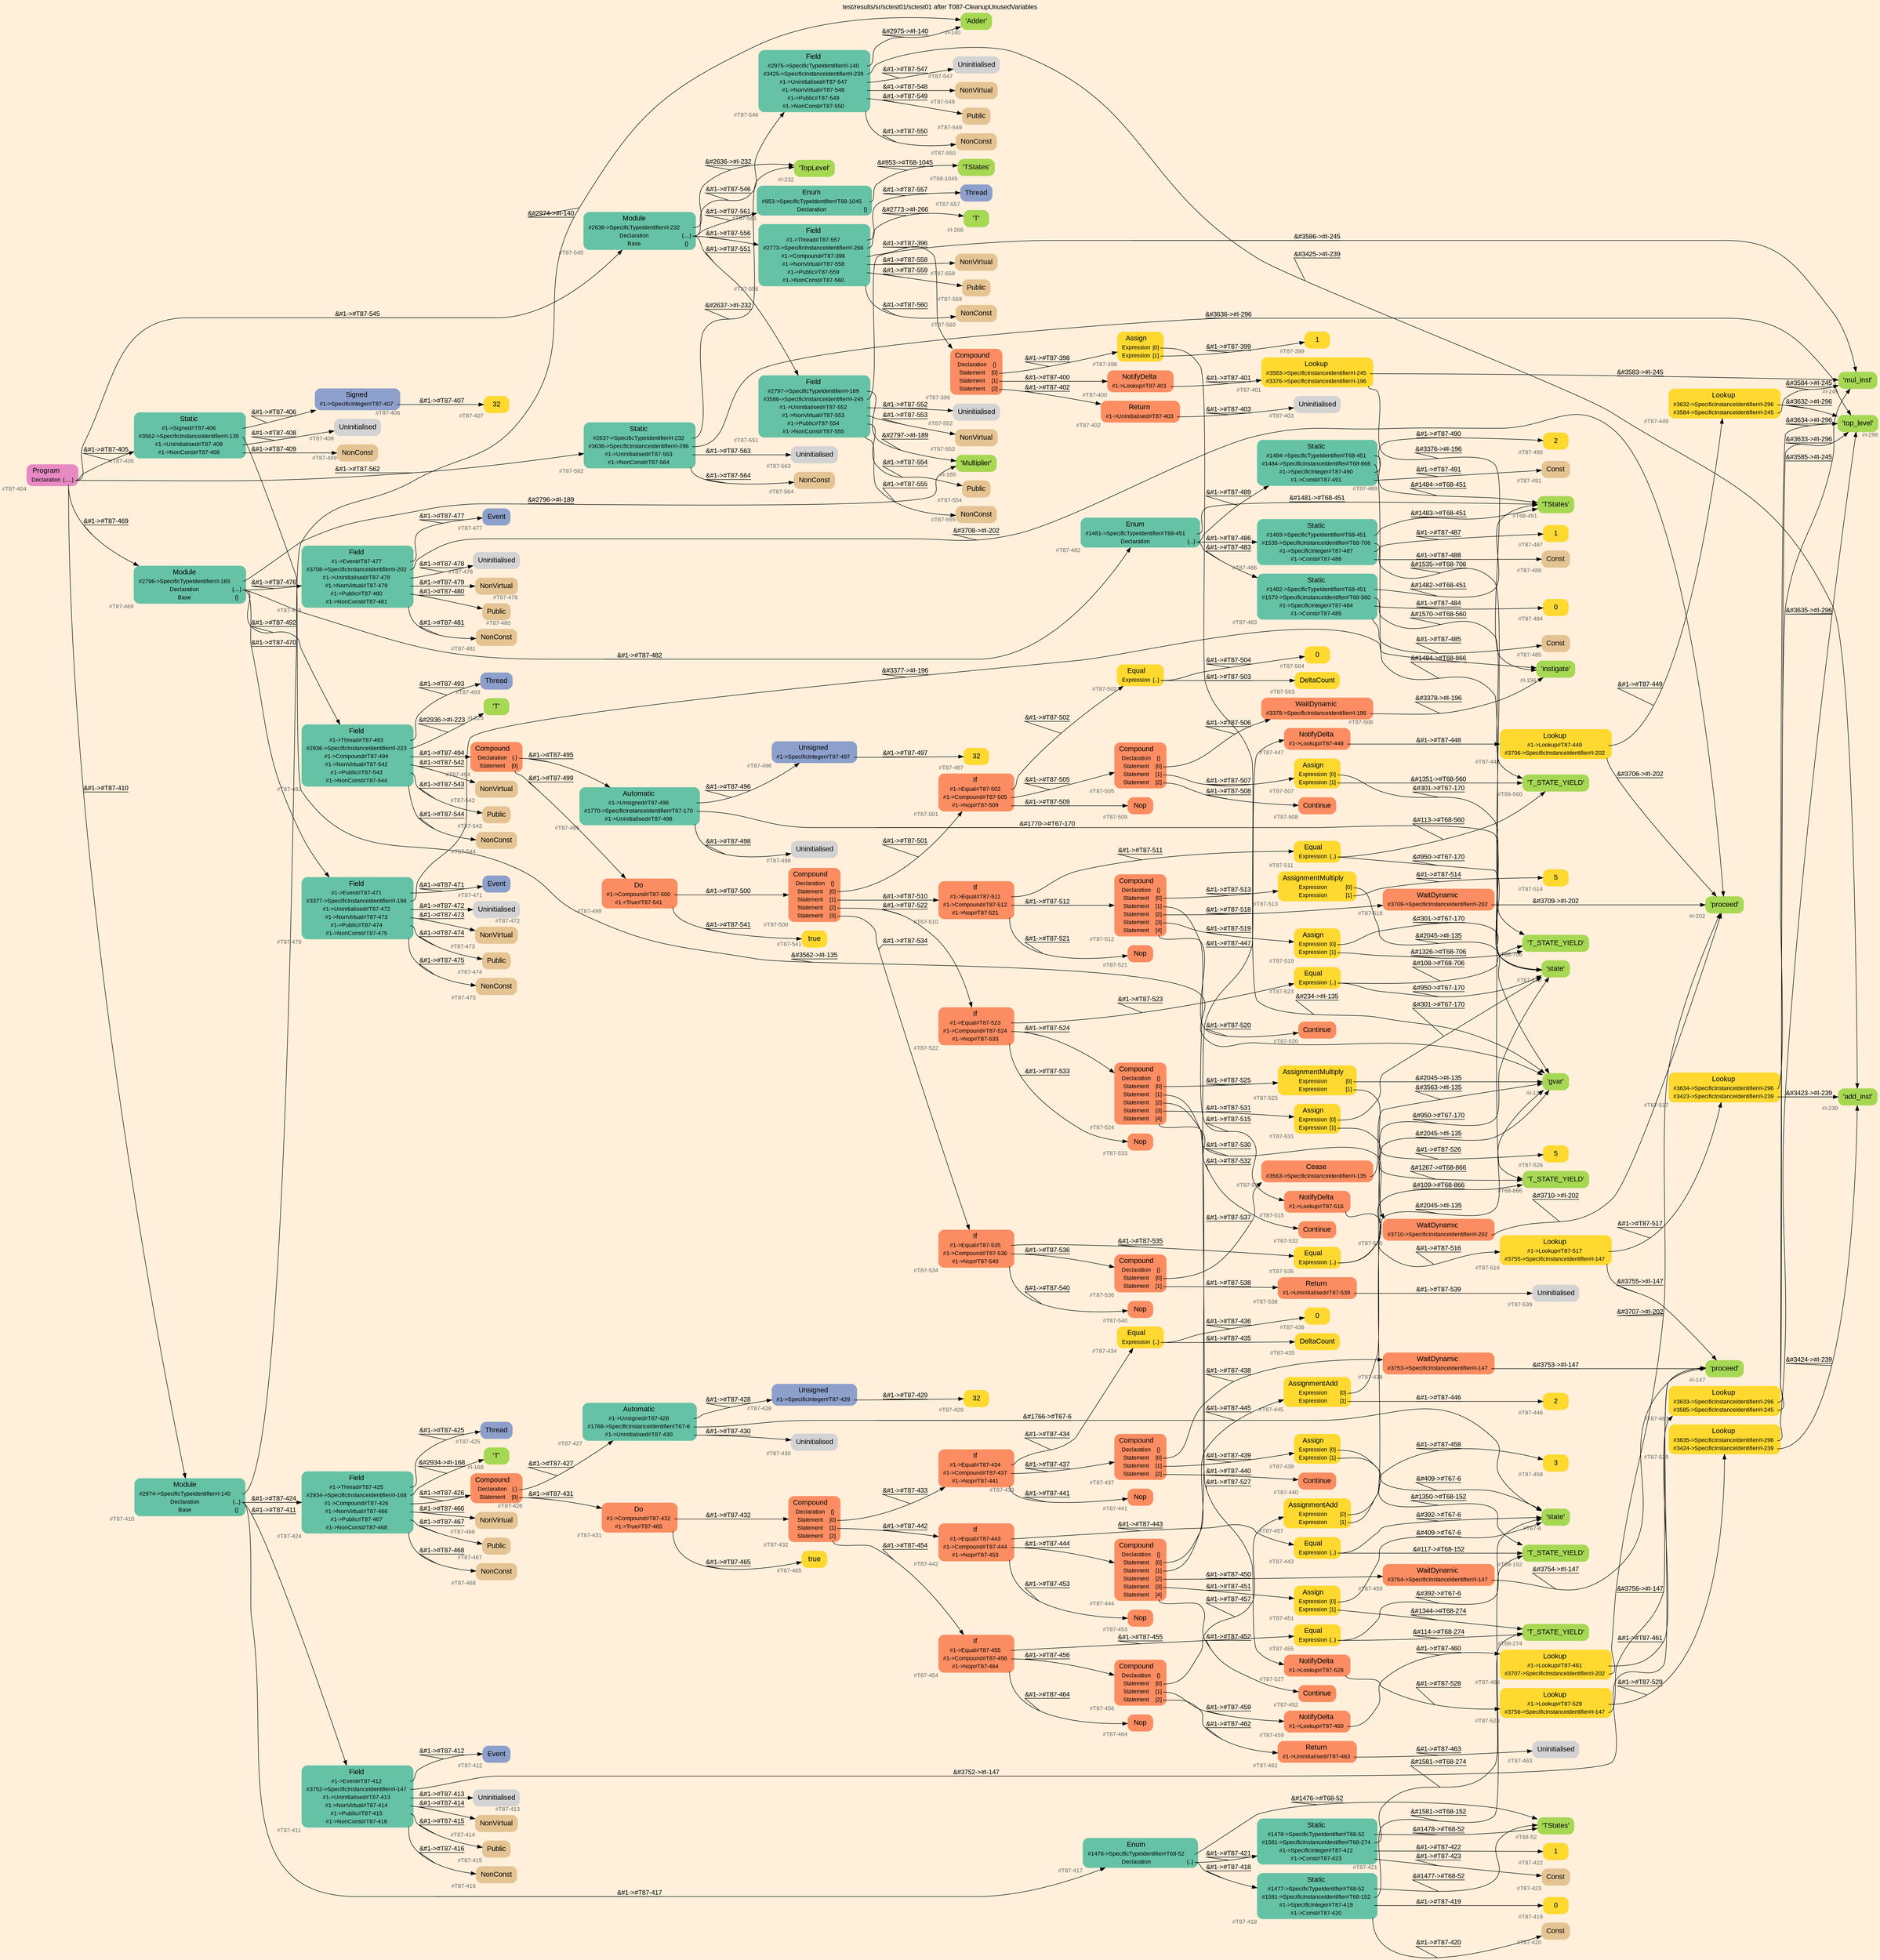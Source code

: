 digraph "test/results/sr/sctest01/sctest01 after T087-CleanupUnusedVariables" {
label = "test/results/sr/sctest01/sctest01 after T087-CleanupUnusedVariables"
labelloc = t
graph [
    rankdir = "LR"
    ranksep = 0.3
    bgcolor = antiquewhite1
    color = black
    fontcolor = black
    fontname = "Arial"
];
node [
    fontname = "Arial"
];
edge [
    fontname = "Arial"
];

// -------------------- node figure --------------------
// -------- block #T87-404 ----------
"#T87-404" [
    fillcolor = "/set28/4"
    xlabel = "#T87-404"
    fontsize = "12"
    fontcolor = grey40
    shape = "plaintext"
    label = <<TABLE BORDER="0" CELLBORDER="0" CELLSPACING="0">
     <TR><TD><FONT COLOR="black" POINT-SIZE="15">Program</FONT></TD></TR>
     <TR><TD><FONT COLOR="black" POINT-SIZE="12">Declaration</FONT></TD><TD PORT="port0"><FONT COLOR="black" POINT-SIZE="12">{.....}</FONT></TD></TR>
    </TABLE>>
    style = "rounded,filled"
];

// -------- block #T87-405 ----------
"#T87-405" [
    fillcolor = "/set28/1"
    xlabel = "#T87-405"
    fontsize = "12"
    fontcolor = grey40
    shape = "plaintext"
    label = <<TABLE BORDER="0" CELLBORDER="0" CELLSPACING="0">
     <TR><TD><FONT COLOR="black" POINT-SIZE="15">Static</FONT></TD></TR>
     <TR><TD><FONT COLOR="black" POINT-SIZE="12">#1-&gt;Signed#T87-406</FONT></TD><TD PORT="port0"></TD></TR>
     <TR><TD><FONT COLOR="black" POINT-SIZE="12">#3562-&gt;SpecificInstanceIdentifier#I-135</FONT></TD><TD PORT="port1"></TD></TR>
     <TR><TD><FONT COLOR="black" POINT-SIZE="12">#1-&gt;Uninitialised#T87-408</FONT></TD><TD PORT="port2"></TD></TR>
     <TR><TD><FONT COLOR="black" POINT-SIZE="12">#1-&gt;NonConst#T87-409</FONT></TD><TD PORT="port3"></TD></TR>
    </TABLE>>
    style = "rounded,filled"
];

// -------- block #T87-406 ----------
"#T87-406" [
    fillcolor = "/set28/3"
    xlabel = "#T87-406"
    fontsize = "12"
    fontcolor = grey40
    shape = "plaintext"
    label = <<TABLE BORDER="0" CELLBORDER="0" CELLSPACING="0">
     <TR><TD><FONT COLOR="black" POINT-SIZE="15">Signed</FONT></TD></TR>
     <TR><TD><FONT COLOR="black" POINT-SIZE="12">#1-&gt;SpecificInteger#T87-407</FONT></TD><TD PORT="port0"></TD></TR>
    </TABLE>>
    style = "rounded,filled"
];

// -------- block #T87-407 ----------
"#T87-407" [
    fillcolor = "/set28/6"
    xlabel = "#T87-407"
    fontsize = "12"
    fontcolor = grey40
    shape = "plaintext"
    label = <<TABLE BORDER="0" CELLBORDER="0" CELLSPACING="0">
     <TR><TD><FONT COLOR="black" POINT-SIZE="15">32</FONT></TD></TR>
    </TABLE>>
    style = "rounded,filled"
];

// -------- block #I-135 ----------
"#I-135" [
    fillcolor = "/set28/5"
    xlabel = "#I-135"
    fontsize = "12"
    fontcolor = grey40
    shape = "plaintext"
    label = <<TABLE BORDER="0" CELLBORDER="0" CELLSPACING="0">
     <TR><TD><FONT COLOR="black" POINT-SIZE="15">'gvar'</FONT></TD></TR>
    </TABLE>>
    style = "rounded,filled"
];

// -------- block #T87-408 ----------
"#T87-408" [
    xlabel = "#T87-408"
    fontsize = "12"
    fontcolor = grey40
    shape = "plaintext"
    label = <<TABLE BORDER="0" CELLBORDER="0" CELLSPACING="0">
     <TR><TD><FONT COLOR="black" POINT-SIZE="15">Uninitialised</FONT></TD></TR>
    </TABLE>>
    style = "rounded,filled"
];

// -------- block #T87-409 ----------
"#T87-409" [
    fillcolor = "/set28/7"
    xlabel = "#T87-409"
    fontsize = "12"
    fontcolor = grey40
    shape = "plaintext"
    label = <<TABLE BORDER="0" CELLBORDER="0" CELLSPACING="0">
     <TR><TD><FONT COLOR="black" POINT-SIZE="15">NonConst</FONT></TD></TR>
    </TABLE>>
    style = "rounded,filled"
];

// -------- block #T87-410 ----------
"#T87-410" [
    fillcolor = "/set28/1"
    xlabel = "#T87-410"
    fontsize = "12"
    fontcolor = grey40
    shape = "plaintext"
    label = <<TABLE BORDER="0" CELLBORDER="0" CELLSPACING="0">
     <TR><TD><FONT COLOR="black" POINT-SIZE="15">Module</FONT></TD></TR>
     <TR><TD><FONT COLOR="black" POINT-SIZE="12">#2974-&gt;SpecificTypeIdentifier#I-140</FONT></TD><TD PORT="port0"></TD></TR>
     <TR><TD><FONT COLOR="black" POINT-SIZE="12">Declaration</FONT></TD><TD PORT="port1"><FONT COLOR="black" POINT-SIZE="12">{...}</FONT></TD></TR>
     <TR><TD><FONT COLOR="black" POINT-SIZE="12">Base</FONT></TD><TD PORT="port2"><FONT COLOR="black" POINT-SIZE="12">{}</FONT></TD></TR>
    </TABLE>>
    style = "rounded,filled"
];

// -------- block #I-140 ----------
"#I-140" [
    fillcolor = "/set28/5"
    xlabel = "#I-140"
    fontsize = "12"
    fontcolor = grey40
    shape = "plaintext"
    label = <<TABLE BORDER="0" CELLBORDER="0" CELLSPACING="0">
     <TR><TD><FONT COLOR="black" POINT-SIZE="15">'Adder'</FONT></TD></TR>
    </TABLE>>
    style = "rounded,filled"
];

// -------- block #T87-411 ----------
"#T87-411" [
    fillcolor = "/set28/1"
    xlabel = "#T87-411"
    fontsize = "12"
    fontcolor = grey40
    shape = "plaintext"
    label = <<TABLE BORDER="0" CELLBORDER="0" CELLSPACING="0">
     <TR><TD><FONT COLOR="black" POINT-SIZE="15">Field</FONT></TD></TR>
     <TR><TD><FONT COLOR="black" POINT-SIZE="12">#1-&gt;Event#T87-412</FONT></TD><TD PORT="port0"></TD></TR>
     <TR><TD><FONT COLOR="black" POINT-SIZE="12">#3752-&gt;SpecificInstanceIdentifier#I-147</FONT></TD><TD PORT="port1"></TD></TR>
     <TR><TD><FONT COLOR="black" POINT-SIZE="12">#1-&gt;Uninitialised#T87-413</FONT></TD><TD PORT="port2"></TD></TR>
     <TR><TD><FONT COLOR="black" POINT-SIZE="12">#1-&gt;NonVirtual#T87-414</FONT></TD><TD PORT="port3"></TD></TR>
     <TR><TD><FONT COLOR="black" POINT-SIZE="12">#1-&gt;Public#T87-415</FONT></TD><TD PORT="port4"></TD></TR>
     <TR><TD><FONT COLOR="black" POINT-SIZE="12">#1-&gt;NonConst#T87-416</FONT></TD><TD PORT="port5"></TD></TR>
    </TABLE>>
    style = "rounded,filled"
];

// -------- block #T87-412 ----------
"#T87-412" [
    fillcolor = "/set28/3"
    xlabel = "#T87-412"
    fontsize = "12"
    fontcolor = grey40
    shape = "plaintext"
    label = <<TABLE BORDER="0" CELLBORDER="0" CELLSPACING="0">
     <TR><TD><FONT COLOR="black" POINT-SIZE="15">Event</FONT></TD></TR>
    </TABLE>>
    style = "rounded,filled"
];

// -------- block #I-147 ----------
"#I-147" [
    fillcolor = "/set28/5"
    xlabel = "#I-147"
    fontsize = "12"
    fontcolor = grey40
    shape = "plaintext"
    label = <<TABLE BORDER="0" CELLBORDER="0" CELLSPACING="0">
     <TR><TD><FONT COLOR="black" POINT-SIZE="15">'proceed'</FONT></TD></TR>
    </TABLE>>
    style = "rounded,filled"
];

// -------- block #T87-413 ----------
"#T87-413" [
    xlabel = "#T87-413"
    fontsize = "12"
    fontcolor = grey40
    shape = "plaintext"
    label = <<TABLE BORDER="0" CELLBORDER="0" CELLSPACING="0">
     <TR><TD><FONT COLOR="black" POINT-SIZE="15">Uninitialised</FONT></TD></TR>
    </TABLE>>
    style = "rounded,filled"
];

// -------- block #T87-414 ----------
"#T87-414" [
    fillcolor = "/set28/7"
    xlabel = "#T87-414"
    fontsize = "12"
    fontcolor = grey40
    shape = "plaintext"
    label = <<TABLE BORDER="0" CELLBORDER="0" CELLSPACING="0">
     <TR><TD><FONT COLOR="black" POINT-SIZE="15">NonVirtual</FONT></TD></TR>
    </TABLE>>
    style = "rounded,filled"
];

// -------- block #T87-415 ----------
"#T87-415" [
    fillcolor = "/set28/7"
    xlabel = "#T87-415"
    fontsize = "12"
    fontcolor = grey40
    shape = "plaintext"
    label = <<TABLE BORDER="0" CELLBORDER="0" CELLSPACING="0">
     <TR><TD><FONT COLOR="black" POINT-SIZE="15">Public</FONT></TD></TR>
    </TABLE>>
    style = "rounded,filled"
];

// -------- block #T87-416 ----------
"#T87-416" [
    fillcolor = "/set28/7"
    xlabel = "#T87-416"
    fontsize = "12"
    fontcolor = grey40
    shape = "plaintext"
    label = <<TABLE BORDER="0" CELLBORDER="0" CELLSPACING="0">
     <TR><TD><FONT COLOR="black" POINT-SIZE="15">NonConst</FONT></TD></TR>
    </TABLE>>
    style = "rounded,filled"
];

// -------- block #T87-417 ----------
"#T87-417" [
    fillcolor = "/set28/1"
    xlabel = "#T87-417"
    fontsize = "12"
    fontcolor = grey40
    shape = "plaintext"
    label = <<TABLE BORDER="0" CELLBORDER="0" CELLSPACING="0">
     <TR><TD><FONT COLOR="black" POINT-SIZE="15">Enum</FONT></TD></TR>
     <TR><TD><FONT COLOR="black" POINT-SIZE="12">#1476-&gt;SpecificTypeIdentifier#T68-52</FONT></TD><TD PORT="port0"></TD></TR>
     <TR><TD><FONT COLOR="black" POINT-SIZE="12">Declaration</FONT></TD><TD PORT="port1"><FONT COLOR="black" POINT-SIZE="12">{..}</FONT></TD></TR>
    </TABLE>>
    style = "rounded,filled"
];

// -------- block #T68-52 ----------
"#T68-52" [
    fillcolor = "/set28/5"
    xlabel = "#T68-52"
    fontsize = "12"
    fontcolor = grey40
    shape = "plaintext"
    label = <<TABLE BORDER="0" CELLBORDER="0" CELLSPACING="0">
     <TR><TD><FONT COLOR="black" POINT-SIZE="15">'TStates'</FONT></TD></TR>
    </TABLE>>
    style = "rounded,filled"
];

// -------- block #T87-418 ----------
"#T87-418" [
    fillcolor = "/set28/1"
    xlabel = "#T87-418"
    fontsize = "12"
    fontcolor = grey40
    shape = "plaintext"
    label = <<TABLE BORDER="0" CELLBORDER="0" CELLSPACING="0">
     <TR><TD><FONT COLOR="black" POINT-SIZE="15">Static</FONT></TD></TR>
     <TR><TD><FONT COLOR="black" POINT-SIZE="12">#1477-&gt;SpecificTypeIdentifier#T68-52</FONT></TD><TD PORT="port0"></TD></TR>
     <TR><TD><FONT COLOR="black" POINT-SIZE="12">#1581-&gt;SpecificInstanceIdentifier#T68-152</FONT></TD><TD PORT="port1"></TD></TR>
     <TR><TD><FONT COLOR="black" POINT-SIZE="12">#1-&gt;SpecificInteger#T87-419</FONT></TD><TD PORT="port2"></TD></TR>
     <TR><TD><FONT COLOR="black" POINT-SIZE="12">#1-&gt;Const#T87-420</FONT></TD><TD PORT="port3"></TD></TR>
    </TABLE>>
    style = "rounded,filled"
];

// -------- block #T68-152 ----------
"#T68-152" [
    fillcolor = "/set28/5"
    xlabel = "#T68-152"
    fontsize = "12"
    fontcolor = grey40
    shape = "plaintext"
    label = <<TABLE BORDER="0" CELLBORDER="0" CELLSPACING="0">
     <TR><TD><FONT COLOR="black" POINT-SIZE="15">'T_STATE_YIELD'</FONT></TD></TR>
    </TABLE>>
    style = "rounded,filled"
];

// -------- block #T87-419 ----------
"#T87-419" [
    fillcolor = "/set28/6"
    xlabel = "#T87-419"
    fontsize = "12"
    fontcolor = grey40
    shape = "plaintext"
    label = <<TABLE BORDER="0" CELLBORDER="0" CELLSPACING="0">
     <TR><TD><FONT COLOR="black" POINT-SIZE="15">0</FONT></TD></TR>
    </TABLE>>
    style = "rounded,filled"
];

// -------- block #T87-420 ----------
"#T87-420" [
    fillcolor = "/set28/7"
    xlabel = "#T87-420"
    fontsize = "12"
    fontcolor = grey40
    shape = "plaintext"
    label = <<TABLE BORDER="0" CELLBORDER="0" CELLSPACING="0">
     <TR><TD><FONT COLOR="black" POINT-SIZE="15">Const</FONT></TD></TR>
    </TABLE>>
    style = "rounded,filled"
];

// -------- block #T87-421 ----------
"#T87-421" [
    fillcolor = "/set28/1"
    xlabel = "#T87-421"
    fontsize = "12"
    fontcolor = grey40
    shape = "plaintext"
    label = <<TABLE BORDER="0" CELLBORDER="0" CELLSPACING="0">
     <TR><TD><FONT COLOR="black" POINT-SIZE="15">Static</FONT></TD></TR>
     <TR><TD><FONT COLOR="black" POINT-SIZE="12">#1478-&gt;SpecificTypeIdentifier#T68-52</FONT></TD><TD PORT="port0"></TD></TR>
     <TR><TD><FONT COLOR="black" POINT-SIZE="12">#1581-&gt;SpecificInstanceIdentifier#T68-274</FONT></TD><TD PORT="port1"></TD></TR>
     <TR><TD><FONT COLOR="black" POINT-SIZE="12">#1-&gt;SpecificInteger#T87-422</FONT></TD><TD PORT="port2"></TD></TR>
     <TR><TD><FONT COLOR="black" POINT-SIZE="12">#1-&gt;Const#T87-423</FONT></TD><TD PORT="port3"></TD></TR>
    </TABLE>>
    style = "rounded,filled"
];

// -------- block #T68-274 ----------
"#T68-274" [
    fillcolor = "/set28/5"
    xlabel = "#T68-274"
    fontsize = "12"
    fontcolor = grey40
    shape = "plaintext"
    label = <<TABLE BORDER="0" CELLBORDER="0" CELLSPACING="0">
     <TR><TD><FONT COLOR="black" POINT-SIZE="15">'T_STATE_YIELD'</FONT></TD></TR>
    </TABLE>>
    style = "rounded,filled"
];

// -------- block #T87-422 ----------
"#T87-422" [
    fillcolor = "/set28/6"
    xlabel = "#T87-422"
    fontsize = "12"
    fontcolor = grey40
    shape = "plaintext"
    label = <<TABLE BORDER="0" CELLBORDER="0" CELLSPACING="0">
     <TR><TD><FONT COLOR="black" POINT-SIZE="15">1</FONT></TD></TR>
    </TABLE>>
    style = "rounded,filled"
];

// -------- block #T87-423 ----------
"#T87-423" [
    fillcolor = "/set28/7"
    xlabel = "#T87-423"
    fontsize = "12"
    fontcolor = grey40
    shape = "plaintext"
    label = <<TABLE BORDER="0" CELLBORDER="0" CELLSPACING="0">
     <TR><TD><FONT COLOR="black" POINT-SIZE="15">Const</FONT></TD></TR>
    </TABLE>>
    style = "rounded,filled"
];

// -------- block #T87-424 ----------
"#T87-424" [
    fillcolor = "/set28/1"
    xlabel = "#T87-424"
    fontsize = "12"
    fontcolor = grey40
    shape = "plaintext"
    label = <<TABLE BORDER="0" CELLBORDER="0" CELLSPACING="0">
     <TR><TD><FONT COLOR="black" POINT-SIZE="15">Field</FONT></TD></TR>
     <TR><TD><FONT COLOR="black" POINT-SIZE="12">#1-&gt;Thread#T87-425</FONT></TD><TD PORT="port0"></TD></TR>
     <TR><TD><FONT COLOR="black" POINT-SIZE="12">#2934-&gt;SpecificInstanceIdentifier#I-168</FONT></TD><TD PORT="port1"></TD></TR>
     <TR><TD><FONT COLOR="black" POINT-SIZE="12">#1-&gt;Compound#T87-426</FONT></TD><TD PORT="port2"></TD></TR>
     <TR><TD><FONT COLOR="black" POINT-SIZE="12">#1-&gt;NonVirtual#T87-466</FONT></TD><TD PORT="port3"></TD></TR>
     <TR><TD><FONT COLOR="black" POINT-SIZE="12">#1-&gt;Public#T87-467</FONT></TD><TD PORT="port4"></TD></TR>
     <TR><TD><FONT COLOR="black" POINT-SIZE="12">#1-&gt;NonConst#T87-468</FONT></TD><TD PORT="port5"></TD></TR>
    </TABLE>>
    style = "rounded,filled"
];

// -------- block #T87-425 ----------
"#T87-425" [
    fillcolor = "/set28/3"
    xlabel = "#T87-425"
    fontsize = "12"
    fontcolor = grey40
    shape = "plaintext"
    label = <<TABLE BORDER="0" CELLBORDER="0" CELLSPACING="0">
     <TR><TD><FONT COLOR="black" POINT-SIZE="15">Thread</FONT></TD></TR>
    </TABLE>>
    style = "rounded,filled"
];

// -------- block #I-168 ----------
"#I-168" [
    fillcolor = "/set28/5"
    xlabel = "#I-168"
    fontsize = "12"
    fontcolor = grey40
    shape = "plaintext"
    label = <<TABLE BORDER="0" CELLBORDER="0" CELLSPACING="0">
     <TR><TD><FONT COLOR="black" POINT-SIZE="15">'T'</FONT></TD></TR>
    </TABLE>>
    style = "rounded,filled"
];

// -------- block #T87-426 ----------
"#T87-426" [
    fillcolor = "/set28/2"
    xlabel = "#T87-426"
    fontsize = "12"
    fontcolor = grey40
    shape = "plaintext"
    label = <<TABLE BORDER="0" CELLBORDER="0" CELLSPACING="0">
     <TR><TD><FONT COLOR="black" POINT-SIZE="15">Compound</FONT></TD></TR>
     <TR><TD><FONT COLOR="black" POINT-SIZE="12">Declaration</FONT></TD><TD PORT="port0"><FONT COLOR="black" POINT-SIZE="12">{.}</FONT></TD></TR>
     <TR><TD><FONT COLOR="black" POINT-SIZE="12">Statement</FONT></TD><TD PORT="port1"><FONT COLOR="black" POINT-SIZE="12">[0]</FONT></TD></TR>
    </TABLE>>
    style = "rounded,filled"
];

// -------- block #T87-427 ----------
"#T87-427" [
    fillcolor = "/set28/1"
    xlabel = "#T87-427"
    fontsize = "12"
    fontcolor = grey40
    shape = "plaintext"
    label = <<TABLE BORDER="0" CELLBORDER="0" CELLSPACING="0">
     <TR><TD><FONT COLOR="black" POINT-SIZE="15">Automatic</FONT></TD></TR>
     <TR><TD><FONT COLOR="black" POINT-SIZE="12">#1-&gt;Unsigned#T87-428</FONT></TD><TD PORT="port0"></TD></TR>
     <TR><TD><FONT COLOR="black" POINT-SIZE="12">#1766-&gt;SpecificInstanceIdentifier#T67-6</FONT></TD><TD PORT="port1"></TD></TR>
     <TR><TD><FONT COLOR="black" POINT-SIZE="12">#1-&gt;Uninitialised#T87-430</FONT></TD><TD PORT="port2"></TD></TR>
    </TABLE>>
    style = "rounded,filled"
];

// -------- block #T87-428 ----------
"#T87-428" [
    fillcolor = "/set28/3"
    xlabel = "#T87-428"
    fontsize = "12"
    fontcolor = grey40
    shape = "plaintext"
    label = <<TABLE BORDER="0" CELLBORDER="0" CELLSPACING="0">
     <TR><TD><FONT COLOR="black" POINT-SIZE="15">Unsigned</FONT></TD></TR>
     <TR><TD><FONT COLOR="black" POINT-SIZE="12">#1-&gt;SpecificInteger#T87-429</FONT></TD><TD PORT="port0"></TD></TR>
    </TABLE>>
    style = "rounded,filled"
];

// -------- block #T87-429 ----------
"#T87-429" [
    fillcolor = "/set28/6"
    xlabel = "#T87-429"
    fontsize = "12"
    fontcolor = grey40
    shape = "plaintext"
    label = <<TABLE BORDER="0" CELLBORDER="0" CELLSPACING="0">
     <TR><TD><FONT COLOR="black" POINT-SIZE="15">32</FONT></TD></TR>
    </TABLE>>
    style = "rounded,filled"
];

// -------- block #T67-6 ----------
"#T67-6" [
    fillcolor = "/set28/5"
    xlabel = "#T67-6"
    fontsize = "12"
    fontcolor = grey40
    shape = "plaintext"
    label = <<TABLE BORDER="0" CELLBORDER="0" CELLSPACING="0">
     <TR><TD><FONT COLOR="black" POINT-SIZE="15">'state'</FONT></TD></TR>
    </TABLE>>
    style = "rounded,filled"
];

// -------- block #T87-430 ----------
"#T87-430" [
    xlabel = "#T87-430"
    fontsize = "12"
    fontcolor = grey40
    shape = "plaintext"
    label = <<TABLE BORDER="0" CELLBORDER="0" CELLSPACING="0">
     <TR><TD><FONT COLOR="black" POINT-SIZE="15">Uninitialised</FONT></TD></TR>
    </TABLE>>
    style = "rounded,filled"
];

// -------- block #T87-431 ----------
"#T87-431" [
    fillcolor = "/set28/2"
    xlabel = "#T87-431"
    fontsize = "12"
    fontcolor = grey40
    shape = "plaintext"
    label = <<TABLE BORDER="0" CELLBORDER="0" CELLSPACING="0">
     <TR><TD><FONT COLOR="black" POINT-SIZE="15">Do</FONT></TD></TR>
     <TR><TD><FONT COLOR="black" POINT-SIZE="12">#1-&gt;Compound#T87-432</FONT></TD><TD PORT="port0"></TD></TR>
     <TR><TD><FONT COLOR="black" POINT-SIZE="12">#1-&gt;True#T87-465</FONT></TD><TD PORT="port1"></TD></TR>
    </TABLE>>
    style = "rounded,filled"
];

// -------- block #T87-432 ----------
"#T87-432" [
    fillcolor = "/set28/2"
    xlabel = "#T87-432"
    fontsize = "12"
    fontcolor = grey40
    shape = "plaintext"
    label = <<TABLE BORDER="0" CELLBORDER="0" CELLSPACING="0">
     <TR><TD><FONT COLOR="black" POINT-SIZE="15">Compound</FONT></TD></TR>
     <TR><TD><FONT COLOR="black" POINT-SIZE="12">Declaration</FONT></TD><TD PORT="port0"><FONT COLOR="black" POINT-SIZE="12">{}</FONT></TD></TR>
     <TR><TD><FONT COLOR="black" POINT-SIZE="12">Statement</FONT></TD><TD PORT="port1"><FONT COLOR="black" POINT-SIZE="12">[0]</FONT></TD></TR>
     <TR><TD><FONT COLOR="black" POINT-SIZE="12">Statement</FONT></TD><TD PORT="port2"><FONT COLOR="black" POINT-SIZE="12">[1]</FONT></TD></TR>
     <TR><TD><FONT COLOR="black" POINT-SIZE="12">Statement</FONT></TD><TD PORT="port3"><FONT COLOR="black" POINT-SIZE="12">[2]</FONT></TD></TR>
    </TABLE>>
    style = "rounded,filled"
];

// -------- block #T87-433 ----------
"#T87-433" [
    fillcolor = "/set28/2"
    xlabel = "#T87-433"
    fontsize = "12"
    fontcolor = grey40
    shape = "plaintext"
    label = <<TABLE BORDER="0" CELLBORDER="0" CELLSPACING="0">
     <TR><TD><FONT COLOR="black" POINT-SIZE="15">If</FONT></TD></TR>
     <TR><TD><FONT COLOR="black" POINT-SIZE="12">#1-&gt;Equal#T87-434</FONT></TD><TD PORT="port0"></TD></TR>
     <TR><TD><FONT COLOR="black" POINT-SIZE="12">#1-&gt;Compound#T87-437</FONT></TD><TD PORT="port1"></TD></TR>
     <TR><TD><FONT COLOR="black" POINT-SIZE="12">#1-&gt;Nop#T87-441</FONT></TD><TD PORT="port2"></TD></TR>
    </TABLE>>
    style = "rounded,filled"
];

// -------- block #T87-434 ----------
"#T87-434" [
    fillcolor = "/set28/6"
    xlabel = "#T87-434"
    fontsize = "12"
    fontcolor = grey40
    shape = "plaintext"
    label = <<TABLE BORDER="0" CELLBORDER="0" CELLSPACING="0">
     <TR><TD><FONT COLOR="black" POINT-SIZE="15">Equal</FONT></TD></TR>
     <TR><TD><FONT COLOR="black" POINT-SIZE="12">Expression</FONT></TD><TD PORT="port0"><FONT COLOR="black" POINT-SIZE="12">{..}</FONT></TD></TR>
    </TABLE>>
    style = "rounded,filled"
];

// -------- block #T87-435 ----------
"#T87-435" [
    fillcolor = "/set28/6"
    xlabel = "#T87-435"
    fontsize = "12"
    fontcolor = grey40
    shape = "plaintext"
    label = <<TABLE BORDER="0" CELLBORDER="0" CELLSPACING="0">
     <TR><TD><FONT COLOR="black" POINT-SIZE="15">DeltaCount</FONT></TD></TR>
    </TABLE>>
    style = "rounded,filled"
];

// -------- block #T87-436 ----------
"#T87-436" [
    fillcolor = "/set28/6"
    xlabel = "#T87-436"
    fontsize = "12"
    fontcolor = grey40
    shape = "plaintext"
    label = <<TABLE BORDER="0" CELLBORDER="0" CELLSPACING="0">
     <TR><TD><FONT COLOR="black" POINT-SIZE="15">0</FONT></TD></TR>
    </TABLE>>
    style = "rounded,filled"
];

// -------- block #T87-437 ----------
"#T87-437" [
    fillcolor = "/set28/2"
    xlabel = "#T87-437"
    fontsize = "12"
    fontcolor = grey40
    shape = "plaintext"
    label = <<TABLE BORDER="0" CELLBORDER="0" CELLSPACING="0">
     <TR><TD><FONT COLOR="black" POINT-SIZE="15">Compound</FONT></TD></TR>
     <TR><TD><FONT COLOR="black" POINT-SIZE="12">Declaration</FONT></TD><TD PORT="port0"><FONT COLOR="black" POINT-SIZE="12">{}</FONT></TD></TR>
     <TR><TD><FONT COLOR="black" POINT-SIZE="12">Statement</FONT></TD><TD PORT="port1"><FONT COLOR="black" POINT-SIZE="12">[0]</FONT></TD></TR>
     <TR><TD><FONT COLOR="black" POINT-SIZE="12">Statement</FONT></TD><TD PORT="port2"><FONT COLOR="black" POINT-SIZE="12">[1]</FONT></TD></TR>
     <TR><TD><FONT COLOR="black" POINT-SIZE="12">Statement</FONT></TD><TD PORT="port3"><FONT COLOR="black" POINT-SIZE="12">[2]</FONT></TD></TR>
    </TABLE>>
    style = "rounded,filled"
];

// -------- block #T87-438 ----------
"#T87-438" [
    fillcolor = "/set28/2"
    xlabel = "#T87-438"
    fontsize = "12"
    fontcolor = grey40
    shape = "plaintext"
    label = <<TABLE BORDER="0" CELLBORDER="0" CELLSPACING="0">
     <TR><TD><FONT COLOR="black" POINT-SIZE="15">WaitDynamic</FONT></TD></TR>
     <TR><TD><FONT COLOR="black" POINT-SIZE="12">#3753-&gt;SpecificInstanceIdentifier#I-147</FONT></TD><TD PORT="port0"></TD></TR>
    </TABLE>>
    style = "rounded,filled"
];

// -------- block #T87-439 ----------
"#T87-439" [
    fillcolor = "/set28/6"
    xlabel = "#T87-439"
    fontsize = "12"
    fontcolor = grey40
    shape = "plaintext"
    label = <<TABLE BORDER="0" CELLBORDER="0" CELLSPACING="0">
     <TR><TD><FONT COLOR="black" POINT-SIZE="15">Assign</FONT></TD></TR>
     <TR><TD><FONT COLOR="black" POINT-SIZE="12">Expression</FONT></TD><TD PORT="port0"><FONT COLOR="black" POINT-SIZE="12">[0]</FONT></TD></TR>
     <TR><TD><FONT COLOR="black" POINT-SIZE="12">Expression</FONT></TD><TD PORT="port1"><FONT COLOR="black" POINT-SIZE="12">[1]</FONT></TD></TR>
    </TABLE>>
    style = "rounded,filled"
];

// -------- block #T87-440 ----------
"#T87-440" [
    fillcolor = "/set28/2"
    xlabel = "#T87-440"
    fontsize = "12"
    fontcolor = grey40
    shape = "plaintext"
    label = <<TABLE BORDER="0" CELLBORDER="0" CELLSPACING="0">
     <TR><TD><FONT COLOR="black" POINT-SIZE="15">Continue</FONT></TD></TR>
    </TABLE>>
    style = "rounded,filled"
];

// -------- block #T87-441 ----------
"#T87-441" [
    fillcolor = "/set28/2"
    xlabel = "#T87-441"
    fontsize = "12"
    fontcolor = grey40
    shape = "plaintext"
    label = <<TABLE BORDER="0" CELLBORDER="0" CELLSPACING="0">
     <TR><TD><FONT COLOR="black" POINT-SIZE="15">Nop</FONT></TD></TR>
    </TABLE>>
    style = "rounded,filled"
];

// -------- block #T87-442 ----------
"#T87-442" [
    fillcolor = "/set28/2"
    xlabel = "#T87-442"
    fontsize = "12"
    fontcolor = grey40
    shape = "plaintext"
    label = <<TABLE BORDER="0" CELLBORDER="0" CELLSPACING="0">
     <TR><TD><FONT COLOR="black" POINT-SIZE="15">If</FONT></TD></TR>
     <TR><TD><FONT COLOR="black" POINT-SIZE="12">#1-&gt;Equal#T87-443</FONT></TD><TD PORT="port0"></TD></TR>
     <TR><TD><FONT COLOR="black" POINT-SIZE="12">#1-&gt;Compound#T87-444</FONT></TD><TD PORT="port1"></TD></TR>
     <TR><TD><FONT COLOR="black" POINT-SIZE="12">#1-&gt;Nop#T87-453</FONT></TD><TD PORT="port2"></TD></TR>
    </TABLE>>
    style = "rounded,filled"
];

// -------- block #T87-443 ----------
"#T87-443" [
    fillcolor = "/set28/6"
    xlabel = "#T87-443"
    fontsize = "12"
    fontcolor = grey40
    shape = "plaintext"
    label = <<TABLE BORDER="0" CELLBORDER="0" CELLSPACING="0">
     <TR><TD><FONT COLOR="black" POINT-SIZE="15">Equal</FONT></TD></TR>
     <TR><TD><FONT COLOR="black" POINT-SIZE="12">Expression</FONT></TD><TD PORT="port0"><FONT COLOR="black" POINT-SIZE="12">{..}</FONT></TD></TR>
    </TABLE>>
    style = "rounded,filled"
];

// -------- block #T87-444 ----------
"#T87-444" [
    fillcolor = "/set28/2"
    xlabel = "#T87-444"
    fontsize = "12"
    fontcolor = grey40
    shape = "plaintext"
    label = <<TABLE BORDER="0" CELLBORDER="0" CELLSPACING="0">
     <TR><TD><FONT COLOR="black" POINT-SIZE="15">Compound</FONT></TD></TR>
     <TR><TD><FONT COLOR="black" POINT-SIZE="12">Declaration</FONT></TD><TD PORT="port0"><FONT COLOR="black" POINT-SIZE="12">{}</FONT></TD></TR>
     <TR><TD><FONT COLOR="black" POINT-SIZE="12">Statement</FONT></TD><TD PORT="port1"><FONT COLOR="black" POINT-SIZE="12">[0]</FONT></TD></TR>
     <TR><TD><FONT COLOR="black" POINT-SIZE="12">Statement</FONT></TD><TD PORT="port2"><FONT COLOR="black" POINT-SIZE="12">[1]</FONT></TD></TR>
     <TR><TD><FONT COLOR="black" POINT-SIZE="12">Statement</FONT></TD><TD PORT="port3"><FONT COLOR="black" POINT-SIZE="12">[2]</FONT></TD></TR>
     <TR><TD><FONT COLOR="black" POINT-SIZE="12">Statement</FONT></TD><TD PORT="port4"><FONT COLOR="black" POINT-SIZE="12">[3]</FONT></TD></TR>
     <TR><TD><FONT COLOR="black" POINT-SIZE="12">Statement</FONT></TD><TD PORT="port5"><FONT COLOR="black" POINT-SIZE="12">[4]</FONT></TD></TR>
    </TABLE>>
    style = "rounded,filled"
];

// -------- block #T87-445 ----------
"#T87-445" [
    fillcolor = "/set28/6"
    xlabel = "#T87-445"
    fontsize = "12"
    fontcolor = grey40
    shape = "plaintext"
    label = <<TABLE BORDER="0" CELLBORDER="0" CELLSPACING="0">
     <TR><TD><FONT COLOR="black" POINT-SIZE="15">AssignmentAdd</FONT></TD></TR>
     <TR><TD><FONT COLOR="black" POINT-SIZE="12">Expression</FONT></TD><TD PORT="port0"><FONT COLOR="black" POINT-SIZE="12">[0]</FONT></TD></TR>
     <TR><TD><FONT COLOR="black" POINT-SIZE="12">Expression</FONT></TD><TD PORT="port1"><FONT COLOR="black" POINT-SIZE="12">[1]</FONT></TD></TR>
    </TABLE>>
    style = "rounded,filled"
];

// -------- block #T87-446 ----------
"#T87-446" [
    fillcolor = "/set28/6"
    xlabel = "#T87-446"
    fontsize = "12"
    fontcolor = grey40
    shape = "plaintext"
    label = <<TABLE BORDER="0" CELLBORDER="0" CELLSPACING="0">
     <TR><TD><FONT COLOR="black" POINT-SIZE="15">2</FONT></TD></TR>
    </TABLE>>
    style = "rounded,filled"
];

// -------- block #T87-447 ----------
"#T87-447" [
    fillcolor = "/set28/2"
    xlabel = "#T87-447"
    fontsize = "12"
    fontcolor = grey40
    shape = "plaintext"
    label = <<TABLE BORDER="0" CELLBORDER="0" CELLSPACING="0">
     <TR><TD><FONT COLOR="black" POINT-SIZE="15">NotifyDelta</FONT></TD></TR>
     <TR><TD><FONT COLOR="black" POINT-SIZE="12">#1-&gt;Lookup#T87-448</FONT></TD><TD PORT="port0"></TD></TR>
    </TABLE>>
    style = "rounded,filled"
];

// -------- block #T87-448 ----------
"#T87-448" [
    fillcolor = "/set28/6"
    xlabel = "#T87-448"
    fontsize = "12"
    fontcolor = grey40
    shape = "plaintext"
    label = <<TABLE BORDER="0" CELLBORDER="0" CELLSPACING="0">
     <TR><TD><FONT COLOR="black" POINT-SIZE="15">Lookup</FONT></TD></TR>
     <TR><TD><FONT COLOR="black" POINT-SIZE="12">#1-&gt;Lookup#T87-449</FONT></TD><TD PORT="port0"></TD></TR>
     <TR><TD><FONT COLOR="black" POINT-SIZE="12">#3706-&gt;SpecificInstanceIdentifier#I-202</FONT></TD><TD PORT="port1"></TD></TR>
    </TABLE>>
    style = "rounded,filled"
];

// -------- block #T87-449 ----------
"#T87-449" [
    fillcolor = "/set28/6"
    xlabel = "#T87-449"
    fontsize = "12"
    fontcolor = grey40
    shape = "plaintext"
    label = <<TABLE BORDER="0" CELLBORDER="0" CELLSPACING="0">
     <TR><TD><FONT COLOR="black" POINT-SIZE="15">Lookup</FONT></TD></TR>
     <TR><TD><FONT COLOR="black" POINT-SIZE="12">#3632-&gt;SpecificInstanceIdentifier#I-296</FONT></TD><TD PORT="port0"></TD></TR>
     <TR><TD><FONT COLOR="black" POINT-SIZE="12">#3584-&gt;SpecificInstanceIdentifier#I-245</FONT></TD><TD PORT="port1"></TD></TR>
    </TABLE>>
    style = "rounded,filled"
];

// -------- block #I-296 ----------
"#I-296" [
    fillcolor = "/set28/5"
    xlabel = "#I-296"
    fontsize = "12"
    fontcolor = grey40
    shape = "plaintext"
    label = <<TABLE BORDER="0" CELLBORDER="0" CELLSPACING="0">
     <TR><TD><FONT COLOR="black" POINT-SIZE="15">'top_level'</FONT></TD></TR>
    </TABLE>>
    style = "rounded,filled"
];

// -------- block #I-245 ----------
"#I-245" [
    fillcolor = "/set28/5"
    xlabel = "#I-245"
    fontsize = "12"
    fontcolor = grey40
    shape = "plaintext"
    label = <<TABLE BORDER="0" CELLBORDER="0" CELLSPACING="0">
     <TR><TD><FONT COLOR="black" POINT-SIZE="15">'mul_inst'</FONT></TD></TR>
    </TABLE>>
    style = "rounded,filled"
];

// -------- block #I-202 ----------
"#I-202" [
    fillcolor = "/set28/5"
    xlabel = "#I-202"
    fontsize = "12"
    fontcolor = grey40
    shape = "plaintext"
    label = <<TABLE BORDER="0" CELLBORDER="0" CELLSPACING="0">
     <TR><TD><FONT COLOR="black" POINT-SIZE="15">'proceed'</FONT></TD></TR>
    </TABLE>>
    style = "rounded,filled"
];

// -------- block #T87-450 ----------
"#T87-450" [
    fillcolor = "/set28/2"
    xlabel = "#T87-450"
    fontsize = "12"
    fontcolor = grey40
    shape = "plaintext"
    label = <<TABLE BORDER="0" CELLBORDER="0" CELLSPACING="0">
     <TR><TD><FONT COLOR="black" POINT-SIZE="15">WaitDynamic</FONT></TD></TR>
     <TR><TD><FONT COLOR="black" POINT-SIZE="12">#3754-&gt;SpecificInstanceIdentifier#I-147</FONT></TD><TD PORT="port0"></TD></TR>
    </TABLE>>
    style = "rounded,filled"
];

// -------- block #T87-451 ----------
"#T87-451" [
    fillcolor = "/set28/6"
    xlabel = "#T87-451"
    fontsize = "12"
    fontcolor = grey40
    shape = "plaintext"
    label = <<TABLE BORDER="0" CELLBORDER="0" CELLSPACING="0">
     <TR><TD><FONT COLOR="black" POINT-SIZE="15">Assign</FONT></TD></TR>
     <TR><TD><FONT COLOR="black" POINT-SIZE="12">Expression</FONT></TD><TD PORT="port0"><FONT COLOR="black" POINT-SIZE="12">[0]</FONT></TD></TR>
     <TR><TD><FONT COLOR="black" POINT-SIZE="12">Expression</FONT></TD><TD PORT="port1"><FONT COLOR="black" POINT-SIZE="12">[1]</FONT></TD></TR>
    </TABLE>>
    style = "rounded,filled"
];

// -------- block #T87-452 ----------
"#T87-452" [
    fillcolor = "/set28/2"
    xlabel = "#T87-452"
    fontsize = "12"
    fontcolor = grey40
    shape = "plaintext"
    label = <<TABLE BORDER="0" CELLBORDER="0" CELLSPACING="0">
     <TR><TD><FONT COLOR="black" POINT-SIZE="15">Continue</FONT></TD></TR>
    </TABLE>>
    style = "rounded,filled"
];

// -------- block #T87-453 ----------
"#T87-453" [
    fillcolor = "/set28/2"
    xlabel = "#T87-453"
    fontsize = "12"
    fontcolor = grey40
    shape = "plaintext"
    label = <<TABLE BORDER="0" CELLBORDER="0" CELLSPACING="0">
     <TR><TD><FONT COLOR="black" POINT-SIZE="15">Nop</FONT></TD></TR>
    </TABLE>>
    style = "rounded,filled"
];

// -------- block #T87-454 ----------
"#T87-454" [
    fillcolor = "/set28/2"
    xlabel = "#T87-454"
    fontsize = "12"
    fontcolor = grey40
    shape = "plaintext"
    label = <<TABLE BORDER="0" CELLBORDER="0" CELLSPACING="0">
     <TR><TD><FONT COLOR="black" POINT-SIZE="15">If</FONT></TD></TR>
     <TR><TD><FONT COLOR="black" POINT-SIZE="12">#1-&gt;Equal#T87-455</FONT></TD><TD PORT="port0"></TD></TR>
     <TR><TD><FONT COLOR="black" POINT-SIZE="12">#1-&gt;Compound#T87-456</FONT></TD><TD PORT="port1"></TD></TR>
     <TR><TD><FONT COLOR="black" POINT-SIZE="12">#1-&gt;Nop#T87-464</FONT></TD><TD PORT="port2"></TD></TR>
    </TABLE>>
    style = "rounded,filled"
];

// -------- block #T87-455 ----------
"#T87-455" [
    fillcolor = "/set28/6"
    xlabel = "#T87-455"
    fontsize = "12"
    fontcolor = grey40
    shape = "plaintext"
    label = <<TABLE BORDER="0" CELLBORDER="0" CELLSPACING="0">
     <TR><TD><FONT COLOR="black" POINT-SIZE="15">Equal</FONT></TD></TR>
     <TR><TD><FONT COLOR="black" POINT-SIZE="12">Expression</FONT></TD><TD PORT="port0"><FONT COLOR="black" POINT-SIZE="12">{..}</FONT></TD></TR>
    </TABLE>>
    style = "rounded,filled"
];

// -------- block #T87-456 ----------
"#T87-456" [
    fillcolor = "/set28/2"
    xlabel = "#T87-456"
    fontsize = "12"
    fontcolor = grey40
    shape = "plaintext"
    label = <<TABLE BORDER="0" CELLBORDER="0" CELLSPACING="0">
     <TR><TD><FONT COLOR="black" POINT-SIZE="15">Compound</FONT></TD></TR>
     <TR><TD><FONT COLOR="black" POINT-SIZE="12">Declaration</FONT></TD><TD PORT="port0"><FONT COLOR="black" POINT-SIZE="12">{}</FONT></TD></TR>
     <TR><TD><FONT COLOR="black" POINT-SIZE="12">Statement</FONT></TD><TD PORT="port1"><FONT COLOR="black" POINT-SIZE="12">[0]</FONT></TD></TR>
     <TR><TD><FONT COLOR="black" POINT-SIZE="12">Statement</FONT></TD><TD PORT="port2"><FONT COLOR="black" POINT-SIZE="12">[1]</FONT></TD></TR>
     <TR><TD><FONT COLOR="black" POINT-SIZE="12">Statement</FONT></TD><TD PORT="port3"><FONT COLOR="black" POINT-SIZE="12">[2]</FONT></TD></TR>
    </TABLE>>
    style = "rounded,filled"
];

// -------- block #T87-457 ----------
"#T87-457" [
    fillcolor = "/set28/6"
    xlabel = "#T87-457"
    fontsize = "12"
    fontcolor = grey40
    shape = "plaintext"
    label = <<TABLE BORDER="0" CELLBORDER="0" CELLSPACING="0">
     <TR><TD><FONT COLOR="black" POINT-SIZE="15">AssignmentAdd</FONT></TD></TR>
     <TR><TD><FONT COLOR="black" POINT-SIZE="12">Expression</FONT></TD><TD PORT="port0"><FONT COLOR="black" POINT-SIZE="12">[0]</FONT></TD></TR>
     <TR><TD><FONT COLOR="black" POINT-SIZE="12">Expression</FONT></TD><TD PORT="port1"><FONT COLOR="black" POINT-SIZE="12">[1]</FONT></TD></TR>
    </TABLE>>
    style = "rounded,filled"
];

// -------- block #T87-458 ----------
"#T87-458" [
    fillcolor = "/set28/6"
    xlabel = "#T87-458"
    fontsize = "12"
    fontcolor = grey40
    shape = "plaintext"
    label = <<TABLE BORDER="0" CELLBORDER="0" CELLSPACING="0">
     <TR><TD><FONT COLOR="black" POINT-SIZE="15">3</FONT></TD></TR>
    </TABLE>>
    style = "rounded,filled"
];

// -------- block #T87-459 ----------
"#T87-459" [
    fillcolor = "/set28/2"
    xlabel = "#T87-459"
    fontsize = "12"
    fontcolor = grey40
    shape = "plaintext"
    label = <<TABLE BORDER="0" CELLBORDER="0" CELLSPACING="0">
     <TR><TD><FONT COLOR="black" POINT-SIZE="15">NotifyDelta</FONT></TD></TR>
     <TR><TD><FONT COLOR="black" POINT-SIZE="12">#1-&gt;Lookup#T87-460</FONT></TD><TD PORT="port0"></TD></TR>
    </TABLE>>
    style = "rounded,filled"
];

// -------- block #T87-460 ----------
"#T87-460" [
    fillcolor = "/set28/6"
    xlabel = "#T87-460"
    fontsize = "12"
    fontcolor = grey40
    shape = "plaintext"
    label = <<TABLE BORDER="0" CELLBORDER="0" CELLSPACING="0">
     <TR><TD><FONT COLOR="black" POINT-SIZE="15">Lookup</FONT></TD></TR>
     <TR><TD><FONT COLOR="black" POINT-SIZE="12">#1-&gt;Lookup#T87-461</FONT></TD><TD PORT="port0"></TD></TR>
     <TR><TD><FONT COLOR="black" POINT-SIZE="12">#3707-&gt;SpecificInstanceIdentifier#I-202</FONT></TD><TD PORT="port1"></TD></TR>
    </TABLE>>
    style = "rounded,filled"
];

// -------- block #T87-461 ----------
"#T87-461" [
    fillcolor = "/set28/6"
    xlabel = "#T87-461"
    fontsize = "12"
    fontcolor = grey40
    shape = "plaintext"
    label = <<TABLE BORDER="0" CELLBORDER="0" CELLSPACING="0">
     <TR><TD><FONT COLOR="black" POINT-SIZE="15">Lookup</FONT></TD></TR>
     <TR><TD><FONT COLOR="black" POINT-SIZE="12">#3633-&gt;SpecificInstanceIdentifier#I-296</FONT></TD><TD PORT="port0"></TD></TR>
     <TR><TD><FONT COLOR="black" POINT-SIZE="12">#3585-&gt;SpecificInstanceIdentifier#I-245</FONT></TD><TD PORT="port1"></TD></TR>
    </TABLE>>
    style = "rounded,filled"
];

// -------- block #T87-462 ----------
"#T87-462" [
    fillcolor = "/set28/2"
    xlabel = "#T87-462"
    fontsize = "12"
    fontcolor = grey40
    shape = "plaintext"
    label = <<TABLE BORDER="0" CELLBORDER="0" CELLSPACING="0">
     <TR><TD><FONT COLOR="black" POINT-SIZE="15">Return</FONT></TD></TR>
     <TR><TD><FONT COLOR="black" POINT-SIZE="12">#1-&gt;Uninitialised#T87-463</FONT></TD><TD PORT="port0"></TD></TR>
    </TABLE>>
    style = "rounded,filled"
];

// -------- block #T87-463 ----------
"#T87-463" [
    xlabel = "#T87-463"
    fontsize = "12"
    fontcolor = grey40
    shape = "plaintext"
    label = <<TABLE BORDER="0" CELLBORDER="0" CELLSPACING="0">
     <TR><TD><FONT COLOR="black" POINT-SIZE="15">Uninitialised</FONT></TD></TR>
    </TABLE>>
    style = "rounded,filled"
];

// -------- block #T87-464 ----------
"#T87-464" [
    fillcolor = "/set28/2"
    xlabel = "#T87-464"
    fontsize = "12"
    fontcolor = grey40
    shape = "plaintext"
    label = <<TABLE BORDER="0" CELLBORDER="0" CELLSPACING="0">
     <TR><TD><FONT COLOR="black" POINT-SIZE="15">Nop</FONT></TD></TR>
    </TABLE>>
    style = "rounded,filled"
];

// -------- block #T87-465 ----------
"#T87-465" [
    fillcolor = "/set28/6"
    xlabel = "#T87-465"
    fontsize = "12"
    fontcolor = grey40
    shape = "plaintext"
    label = <<TABLE BORDER="0" CELLBORDER="0" CELLSPACING="0">
     <TR><TD><FONT COLOR="black" POINT-SIZE="15">true</FONT></TD></TR>
    </TABLE>>
    style = "rounded,filled"
];

// -------- block #T87-466 ----------
"#T87-466" [
    fillcolor = "/set28/7"
    xlabel = "#T87-466"
    fontsize = "12"
    fontcolor = grey40
    shape = "plaintext"
    label = <<TABLE BORDER="0" CELLBORDER="0" CELLSPACING="0">
     <TR><TD><FONT COLOR="black" POINT-SIZE="15">NonVirtual</FONT></TD></TR>
    </TABLE>>
    style = "rounded,filled"
];

// -------- block #T87-467 ----------
"#T87-467" [
    fillcolor = "/set28/7"
    xlabel = "#T87-467"
    fontsize = "12"
    fontcolor = grey40
    shape = "plaintext"
    label = <<TABLE BORDER="0" CELLBORDER="0" CELLSPACING="0">
     <TR><TD><FONT COLOR="black" POINT-SIZE="15">Public</FONT></TD></TR>
    </TABLE>>
    style = "rounded,filled"
];

// -------- block #T87-468 ----------
"#T87-468" [
    fillcolor = "/set28/7"
    xlabel = "#T87-468"
    fontsize = "12"
    fontcolor = grey40
    shape = "plaintext"
    label = <<TABLE BORDER="0" CELLBORDER="0" CELLSPACING="0">
     <TR><TD><FONT COLOR="black" POINT-SIZE="15">NonConst</FONT></TD></TR>
    </TABLE>>
    style = "rounded,filled"
];

// -------- block #T87-469 ----------
"#T87-469" [
    fillcolor = "/set28/1"
    xlabel = "#T87-469"
    fontsize = "12"
    fontcolor = grey40
    shape = "plaintext"
    label = <<TABLE BORDER="0" CELLBORDER="0" CELLSPACING="0">
     <TR><TD><FONT COLOR="black" POINT-SIZE="15">Module</FONT></TD></TR>
     <TR><TD><FONT COLOR="black" POINT-SIZE="12">#2796-&gt;SpecificTypeIdentifier#I-189</FONT></TD><TD PORT="port0"></TD></TR>
     <TR><TD><FONT COLOR="black" POINT-SIZE="12">Declaration</FONT></TD><TD PORT="port1"><FONT COLOR="black" POINT-SIZE="12">{....}</FONT></TD></TR>
     <TR><TD><FONT COLOR="black" POINT-SIZE="12">Base</FONT></TD><TD PORT="port2"><FONT COLOR="black" POINT-SIZE="12">{}</FONT></TD></TR>
    </TABLE>>
    style = "rounded,filled"
];

// -------- block #I-189 ----------
"#I-189" [
    fillcolor = "/set28/5"
    xlabel = "#I-189"
    fontsize = "12"
    fontcolor = grey40
    shape = "plaintext"
    label = <<TABLE BORDER="0" CELLBORDER="0" CELLSPACING="0">
     <TR><TD><FONT COLOR="black" POINT-SIZE="15">'Multiplier'</FONT></TD></TR>
    </TABLE>>
    style = "rounded,filled"
];

// -------- block #T87-470 ----------
"#T87-470" [
    fillcolor = "/set28/1"
    xlabel = "#T87-470"
    fontsize = "12"
    fontcolor = grey40
    shape = "plaintext"
    label = <<TABLE BORDER="0" CELLBORDER="0" CELLSPACING="0">
     <TR><TD><FONT COLOR="black" POINT-SIZE="15">Field</FONT></TD></TR>
     <TR><TD><FONT COLOR="black" POINT-SIZE="12">#1-&gt;Event#T87-471</FONT></TD><TD PORT="port0"></TD></TR>
     <TR><TD><FONT COLOR="black" POINT-SIZE="12">#3377-&gt;SpecificInstanceIdentifier#I-196</FONT></TD><TD PORT="port1"></TD></TR>
     <TR><TD><FONT COLOR="black" POINT-SIZE="12">#1-&gt;Uninitialised#T87-472</FONT></TD><TD PORT="port2"></TD></TR>
     <TR><TD><FONT COLOR="black" POINT-SIZE="12">#1-&gt;NonVirtual#T87-473</FONT></TD><TD PORT="port3"></TD></TR>
     <TR><TD><FONT COLOR="black" POINT-SIZE="12">#1-&gt;Public#T87-474</FONT></TD><TD PORT="port4"></TD></TR>
     <TR><TD><FONT COLOR="black" POINT-SIZE="12">#1-&gt;NonConst#T87-475</FONT></TD><TD PORT="port5"></TD></TR>
    </TABLE>>
    style = "rounded,filled"
];

// -------- block #T87-471 ----------
"#T87-471" [
    fillcolor = "/set28/3"
    xlabel = "#T87-471"
    fontsize = "12"
    fontcolor = grey40
    shape = "plaintext"
    label = <<TABLE BORDER="0" CELLBORDER="0" CELLSPACING="0">
     <TR><TD><FONT COLOR="black" POINT-SIZE="15">Event</FONT></TD></TR>
    </TABLE>>
    style = "rounded,filled"
];

// -------- block #I-196 ----------
"#I-196" [
    fillcolor = "/set28/5"
    xlabel = "#I-196"
    fontsize = "12"
    fontcolor = grey40
    shape = "plaintext"
    label = <<TABLE BORDER="0" CELLBORDER="0" CELLSPACING="0">
     <TR><TD><FONT COLOR="black" POINT-SIZE="15">'instigate'</FONT></TD></TR>
    </TABLE>>
    style = "rounded,filled"
];

// -------- block #T87-472 ----------
"#T87-472" [
    xlabel = "#T87-472"
    fontsize = "12"
    fontcolor = grey40
    shape = "plaintext"
    label = <<TABLE BORDER="0" CELLBORDER="0" CELLSPACING="0">
     <TR><TD><FONT COLOR="black" POINT-SIZE="15">Uninitialised</FONT></TD></TR>
    </TABLE>>
    style = "rounded,filled"
];

// -------- block #T87-473 ----------
"#T87-473" [
    fillcolor = "/set28/7"
    xlabel = "#T87-473"
    fontsize = "12"
    fontcolor = grey40
    shape = "plaintext"
    label = <<TABLE BORDER="0" CELLBORDER="0" CELLSPACING="0">
     <TR><TD><FONT COLOR="black" POINT-SIZE="15">NonVirtual</FONT></TD></TR>
    </TABLE>>
    style = "rounded,filled"
];

// -------- block #T87-474 ----------
"#T87-474" [
    fillcolor = "/set28/7"
    xlabel = "#T87-474"
    fontsize = "12"
    fontcolor = grey40
    shape = "plaintext"
    label = <<TABLE BORDER="0" CELLBORDER="0" CELLSPACING="0">
     <TR><TD><FONT COLOR="black" POINT-SIZE="15">Public</FONT></TD></TR>
    </TABLE>>
    style = "rounded,filled"
];

// -------- block #T87-475 ----------
"#T87-475" [
    fillcolor = "/set28/7"
    xlabel = "#T87-475"
    fontsize = "12"
    fontcolor = grey40
    shape = "plaintext"
    label = <<TABLE BORDER="0" CELLBORDER="0" CELLSPACING="0">
     <TR><TD><FONT COLOR="black" POINT-SIZE="15">NonConst</FONT></TD></TR>
    </TABLE>>
    style = "rounded,filled"
];

// -------- block #T87-476 ----------
"#T87-476" [
    fillcolor = "/set28/1"
    xlabel = "#T87-476"
    fontsize = "12"
    fontcolor = grey40
    shape = "plaintext"
    label = <<TABLE BORDER="0" CELLBORDER="0" CELLSPACING="0">
     <TR><TD><FONT COLOR="black" POINT-SIZE="15">Field</FONT></TD></TR>
     <TR><TD><FONT COLOR="black" POINT-SIZE="12">#1-&gt;Event#T87-477</FONT></TD><TD PORT="port0"></TD></TR>
     <TR><TD><FONT COLOR="black" POINT-SIZE="12">#3708-&gt;SpecificInstanceIdentifier#I-202</FONT></TD><TD PORT="port1"></TD></TR>
     <TR><TD><FONT COLOR="black" POINT-SIZE="12">#1-&gt;Uninitialised#T87-478</FONT></TD><TD PORT="port2"></TD></TR>
     <TR><TD><FONT COLOR="black" POINT-SIZE="12">#1-&gt;NonVirtual#T87-479</FONT></TD><TD PORT="port3"></TD></TR>
     <TR><TD><FONT COLOR="black" POINT-SIZE="12">#1-&gt;Public#T87-480</FONT></TD><TD PORT="port4"></TD></TR>
     <TR><TD><FONT COLOR="black" POINT-SIZE="12">#1-&gt;NonConst#T87-481</FONT></TD><TD PORT="port5"></TD></TR>
    </TABLE>>
    style = "rounded,filled"
];

// -------- block #T87-477 ----------
"#T87-477" [
    fillcolor = "/set28/3"
    xlabel = "#T87-477"
    fontsize = "12"
    fontcolor = grey40
    shape = "plaintext"
    label = <<TABLE BORDER="0" CELLBORDER="0" CELLSPACING="0">
     <TR><TD><FONT COLOR="black" POINT-SIZE="15">Event</FONT></TD></TR>
    </TABLE>>
    style = "rounded,filled"
];

// -------- block #T87-478 ----------
"#T87-478" [
    xlabel = "#T87-478"
    fontsize = "12"
    fontcolor = grey40
    shape = "plaintext"
    label = <<TABLE BORDER="0" CELLBORDER="0" CELLSPACING="0">
     <TR><TD><FONT COLOR="black" POINT-SIZE="15">Uninitialised</FONT></TD></TR>
    </TABLE>>
    style = "rounded,filled"
];

// -------- block #T87-479 ----------
"#T87-479" [
    fillcolor = "/set28/7"
    xlabel = "#T87-479"
    fontsize = "12"
    fontcolor = grey40
    shape = "plaintext"
    label = <<TABLE BORDER="0" CELLBORDER="0" CELLSPACING="0">
     <TR><TD><FONT COLOR="black" POINT-SIZE="15">NonVirtual</FONT></TD></TR>
    </TABLE>>
    style = "rounded,filled"
];

// -------- block #T87-480 ----------
"#T87-480" [
    fillcolor = "/set28/7"
    xlabel = "#T87-480"
    fontsize = "12"
    fontcolor = grey40
    shape = "plaintext"
    label = <<TABLE BORDER="0" CELLBORDER="0" CELLSPACING="0">
     <TR><TD><FONT COLOR="black" POINT-SIZE="15">Public</FONT></TD></TR>
    </TABLE>>
    style = "rounded,filled"
];

// -------- block #T87-481 ----------
"#T87-481" [
    fillcolor = "/set28/7"
    xlabel = "#T87-481"
    fontsize = "12"
    fontcolor = grey40
    shape = "plaintext"
    label = <<TABLE BORDER="0" CELLBORDER="0" CELLSPACING="0">
     <TR><TD><FONT COLOR="black" POINT-SIZE="15">NonConst</FONT></TD></TR>
    </TABLE>>
    style = "rounded,filled"
];

// -------- block #T87-482 ----------
"#T87-482" [
    fillcolor = "/set28/1"
    xlabel = "#T87-482"
    fontsize = "12"
    fontcolor = grey40
    shape = "plaintext"
    label = <<TABLE BORDER="0" CELLBORDER="0" CELLSPACING="0">
     <TR><TD><FONT COLOR="black" POINT-SIZE="15">Enum</FONT></TD></TR>
     <TR><TD><FONT COLOR="black" POINT-SIZE="12">#1481-&gt;SpecificTypeIdentifier#T68-451</FONT></TD><TD PORT="port0"></TD></TR>
     <TR><TD><FONT COLOR="black" POINT-SIZE="12">Declaration</FONT></TD><TD PORT="port1"><FONT COLOR="black" POINT-SIZE="12">{...}</FONT></TD></TR>
    </TABLE>>
    style = "rounded,filled"
];

// -------- block #T68-451 ----------
"#T68-451" [
    fillcolor = "/set28/5"
    xlabel = "#T68-451"
    fontsize = "12"
    fontcolor = grey40
    shape = "plaintext"
    label = <<TABLE BORDER="0" CELLBORDER="0" CELLSPACING="0">
     <TR><TD><FONT COLOR="black" POINT-SIZE="15">'TStates'</FONT></TD></TR>
    </TABLE>>
    style = "rounded,filled"
];

// -------- block #T87-483 ----------
"#T87-483" [
    fillcolor = "/set28/1"
    xlabel = "#T87-483"
    fontsize = "12"
    fontcolor = grey40
    shape = "plaintext"
    label = <<TABLE BORDER="0" CELLBORDER="0" CELLSPACING="0">
     <TR><TD><FONT COLOR="black" POINT-SIZE="15">Static</FONT></TD></TR>
     <TR><TD><FONT COLOR="black" POINT-SIZE="12">#1482-&gt;SpecificTypeIdentifier#T68-451</FONT></TD><TD PORT="port0"></TD></TR>
     <TR><TD><FONT COLOR="black" POINT-SIZE="12">#1570-&gt;SpecificInstanceIdentifier#T68-560</FONT></TD><TD PORT="port1"></TD></TR>
     <TR><TD><FONT COLOR="black" POINT-SIZE="12">#1-&gt;SpecificInteger#T87-484</FONT></TD><TD PORT="port2"></TD></TR>
     <TR><TD><FONT COLOR="black" POINT-SIZE="12">#1-&gt;Const#T87-485</FONT></TD><TD PORT="port3"></TD></TR>
    </TABLE>>
    style = "rounded,filled"
];

// -------- block #T68-560 ----------
"#T68-560" [
    fillcolor = "/set28/5"
    xlabel = "#T68-560"
    fontsize = "12"
    fontcolor = grey40
    shape = "plaintext"
    label = <<TABLE BORDER="0" CELLBORDER="0" CELLSPACING="0">
     <TR><TD><FONT COLOR="black" POINT-SIZE="15">'T_STATE_YIELD'</FONT></TD></TR>
    </TABLE>>
    style = "rounded,filled"
];

// -------- block #T87-484 ----------
"#T87-484" [
    fillcolor = "/set28/6"
    xlabel = "#T87-484"
    fontsize = "12"
    fontcolor = grey40
    shape = "plaintext"
    label = <<TABLE BORDER="0" CELLBORDER="0" CELLSPACING="0">
     <TR><TD><FONT COLOR="black" POINT-SIZE="15">0</FONT></TD></TR>
    </TABLE>>
    style = "rounded,filled"
];

// -------- block #T87-485 ----------
"#T87-485" [
    fillcolor = "/set28/7"
    xlabel = "#T87-485"
    fontsize = "12"
    fontcolor = grey40
    shape = "plaintext"
    label = <<TABLE BORDER="0" CELLBORDER="0" CELLSPACING="0">
     <TR><TD><FONT COLOR="black" POINT-SIZE="15">Const</FONT></TD></TR>
    </TABLE>>
    style = "rounded,filled"
];

// -------- block #T87-486 ----------
"#T87-486" [
    fillcolor = "/set28/1"
    xlabel = "#T87-486"
    fontsize = "12"
    fontcolor = grey40
    shape = "plaintext"
    label = <<TABLE BORDER="0" CELLBORDER="0" CELLSPACING="0">
     <TR><TD><FONT COLOR="black" POINT-SIZE="15">Static</FONT></TD></TR>
     <TR><TD><FONT COLOR="black" POINT-SIZE="12">#1483-&gt;SpecificTypeIdentifier#T68-451</FONT></TD><TD PORT="port0"></TD></TR>
     <TR><TD><FONT COLOR="black" POINT-SIZE="12">#1535-&gt;SpecificInstanceIdentifier#T68-706</FONT></TD><TD PORT="port1"></TD></TR>
     <TR><TD><FONT COLOR="black" POINT-SIZE="12">#1-&gt;SpecificInteger#T87-487</FONT></TD><TD PORT="port2"></TD></TR>
     <TR><TD><FONT COLOR="black" POINT-SIZE="12">#1-&gt;Const#T87-488</FONT></TD><TD PORT="port3"></TD></TR>
    </TABLE>>
    style = "rounded,filled"
];

// -------- block #T68-706 ----------
"#T68-706" [
    fillcolor = "/set28/5"
    xlabel = "#T68-706"
    fontsize = "12"
    fontcolor = grey40
    shape = "plaintext"
    label = <<TABLE BORDER="0" CELLBORDER="0" CELLSPACING="0">
     <TR><TD><FONT COLOR="black" POINT-SIZE="15">'T_STATE_YIELD'</FONT></TD></TR>
    </TABLE>>
    style = "rounded,filled"
];

// -------- block #T87-487 ----------
"#T87-487" [
    fillcolor = "/set28/6"
    xlabel = "#T87-487"
    fontsize = "12"
    fontcolor = grey40
    shape = "plaintext"
    label = <<TABLE BORDER="0" CELLBORDER="0" CELLSPACING="0">
     <TR><TD><FONT COLOR="black" POINT-SIZE="15">1</FONT></TD></TR>
    </TABLE>>
    style = "rounded,filled"
];

// -------- block #T87-488 ----------
"#T87-488" [
    fillcolor = "/set28/7"
    xlabel = "#T87-488"
    fontsize = "12"
    fontcolor = grey40
    shape = "plaintext"
    label = <<TABLE BORDER="0" CELLBORDER="0" CELLSPACING="0">
     <TR><TD><FONT COLOR="black" POINT-SIZE="15">Const</FONT></TD></TR>
    </TABLE>>
    style = "rounded,filled"
];

// -------- block #T87-489 ----------
"#T87-489" [
    fillcolor = "/set28/1"
    xlabel = "#T87-489"
    fontsize = "12"
    fontcolor = grey40
    shape = "plaintext"
    label = <<TABLE BORDER="0" CELLBORDER="0" CELLSPACING="0">
     <TR><TD><FONT COLOR="black" POINT-SIZE="15">Static</FONT></TD></TR>
     <TR><TD><FONT COLOR="black" POINT-SIZE="12">#1484-&gt;SpecificTypeIdentifier#T68-451</FONT></TD><TD PORT="port0"></TD></TR>
     <TR><TD><FONT COLOR="black" POINT-SIZE="12">#1484-&gt;SpecificInstanceIdentifier#T68-866</FONT></TD><TD PORT="port1"></TD></TR>
     <TR><TD><FONT COLOR="black" POINT-SIZE="12">#1-&gt;SpecificInteger#T87-490</FONT></TD><TD PORT="port2"></TD></TR>
     <TR><TD><FONT COLOR="black" POINT-SIZE="12">#1-&gt;Const#T87-491</FONT></TD><TD PORT="port3"></TD></TR>
    </TABLE>>
    style = "rounded,filled"
];

// -------- block #T68-866 ----------
"#T68-866" [
    fillcolor = "/set28/5"
    xlabel = "#T68-866"
    fontsize = "12"
    fontcolor = grey40
    shape = "plaintext"
    label = <<TABLE BORDER="0" CELLBORDER="0" CELLSPACING="0">
     <TR><TD><FONT COLOR="black" POINT-SIZE="15">'T_STATE_YIELD'</FONT></TD></TR>
    </TABLE>>
    style = "rounded,filled"
];

// -------- block #T87-490 ----------
"#T87-490" [
    fillcolor = "/set28/6"
    xlabel = "#T87-490"
    fontsize = "12"
    fontcolor = grey40
    shape = "plaintext"
    label = <<TABLE BORDER="0" CELLBORDER="0" CELLSPACING="0">
     <TR><TD><FONT COLOR="black" POINT-SIZE="15">2</FONT></TD></TR>
    </TABLE>>
    style = "rounded,filled"
];

// -------- block #T87-491 ----------
"#T87-491" [
    fillcolor = "/set28/7"
    xlabel = "#T87-491"
    fontsize = "12"
    fontcolor = grey40
    shape = "plaintext"
    label = <<TABLE BORDER="0" CELLBORDER="0" CELLSPACING="0">
     <TR><TD><FONT COLOR="black" POINT-SIZE="15">Const</FONT></TD></TR>
    </TABLE>>
    style = "rounded,filled"
];

// -------- block #T87-492 ----------
"#T87-492" [
    fillcolor = "/set28/1"
    xlabel = "#T87-492"
    fontsize = "12"
    fontcolor = grey40
    shape = "plaintext"
    label = <<TABLE BORDER="0" CELLBORDER="0" CELLSPACING="0">
     <TR><TD><FONT COLOR="black" POINT-SIZE="15">Field</FONT></TD></TR>
     <TR><TD><FONT COLOR="black" POINT-SIZE="12">#1-&gt;Thread#T87-493</FONT></TD><TD PORT="port0"></TD></TR>
     <TR><TD><FONT COLOR="black" POINT-SIZE="12">#2936-&gt;SpecificInstanceIdentifier#I-223</FONT></TD><TD PORT="port1"></TD></TR>
     <TR><TD><FONT COLOR="black" POINT-SIZE="12">#1-&gt;Compound#T87-494</FONT></TD><TD PORT="port2"></TD></TR>
     <TR><TD><FONT COLOR="black" POINT-SIZE="12">#1-&gt;NonVirtual#T87-542</FONT></TD><TD PORT="port3"></TD></TR>
     <TR><TD><FONT COLOR="black" POINT-SIZE="12">#1-&gt;Public#T87-543</FONT></TD><TD PORT="port4"></TD></TR>
     <TR><TD><FONT COLOR="black" POINT-SIZE="12">#1-&gt;NonConst#T87-544</FONT></TD><TD PORT="port5"></TD></TR>
    </TABLE>>
    style = "rounded,filled"
];

// -------- block #T87-493 ----------
"#T87-493" [
    fillcolor = "/set28/3"
    xlabel = "#T87-493"
    fontsize = "12"
    fontcolor = grey40
    shape = "plaintext"
    label = <<TABLE BORDER="0" CELLBORDER="0" CELLSPACING="0">
     <TR><TD><FONT COLOR="black" POINT-SIZE="15">Thread</FONT></TD></TR>
    </TABLE>>
    style = "rounded,filled"
];

// -------- block #I-223 ----------
"#I-223" [
    fillcolor = "/set28/5"
    xlabel = "#I-223"
    fontsize = "12"
    fontcolor = grey40
    shape = "plaintext"
    label = <<TABLE BORDER="0" CELLBORDER="0" CELLSPACING="0">
     <TR><TD><FONT COLOR="black" POINT-SIZE="15">'T'</FONT></TD></TR>
    </TABLE>>
    style = "rounded,filled"
];

// -------- block #T87-494 ----------
"#T87-494" [
    fillcolor = "/set28/2"
    xlabel = "#T87-494"
    fontsize = "12"
    fontcolor = grey40
    shape = "plaintext"
    label = <<TABLE BORDER="0" CELLBORDER="0" CELLSPACING="0">
     <TR><TD><FONT COLOR="black" POINT-SIZE="15">Compound</FONT></TD></TR>
     <TR><TD><FONT COLOR="black" POINT-SIZE="12">Declaration</FONT></TD><TD PORT="port0"><FONT COLOR="black" POINT-SIZE="12">{.}</FONT></TD></TR>
     <TR><TD><FONT COLOR="black" POINT-SIZE="12">Statement</FONT></TD><TD PORT="port1"><FONT COLOR="black" POINT-SIZE="12">[0]</FONT></TD></TR>
    </TABLE>>
    style = "rounded,filled"
];

// -------- block #T87-495 ----------
"#T87-495" [
    fillcolor = "/set28/1"
    xlabel = "#T87-495"
    fontsize = "12"
    fontcolor = grey40
    shape = "plaintext"
    label = <<TABLE BORDER="0" CELLBORDER="0" CELLSPACING="0">
     <TR><TD><FONT COLOR="black" POINT-SIZE="15">Automatic</FONT></TD></TR>
     <TR><TD><FONT COLOR="black" POINT-SIZE="12">#1-&gt;Unsigned#T87-496</FONT></TD><TD PORT="port0"></TD></TR>
     <TR><TD><FONT COLOR="black" POINT-SIZE="12">#1770-&gt;SpecificInstanceIdentifier#T67-170</FONT></TD><TD PORT="port1"></TD></TR>
     <TR><TD><FONT COLOR="black" POINT-SIZE="12">#1-&gt;Uninitialised#T87-498</FONT></TD><TD PORT="port2"></TD></TR>
    </TABLE>>
    style = "rounded,filled"
];

// -------- block #T87-496 ----------
"#T87-496" [
    fillcolor = "/set28/3"
    xlabel = "#T87-496"
    fontsize = "12"
    fontcolor = grey40
    shape = "plaintext"
    label = <<TABLE BORDER="0" CELLBORDER="0" CELLSPACING="0">
     <TR><TD><FONT COLOR="black" POINT-SIZE="15">Unsigned</FONT></TD></TR>
     <TR><TD><FONT COLOR="black" POINT-SIZE="12">#1-&gt;SpecificInteger#T87-497</FONT></TD><TD PORT="port0"></TD></TR>
    </TABLE>>
    style = "rounded,filled"
];

// -------- block #T87-497 ----------
"#T87-497" [
    fillcolor = "/set28/6"
    xlabel = "#T87-497"
    fontsize = "12"
    fontcolor = grey40
    shape = "plaintext"
    label = <<TABLE BORDER="0" CELLBORDER="0" CELLSPACING="0">
     <TR><TD><FONT COLOR="black" POINT-SIZE="15">32</FONT></TD></TR>
    </TABLE>>
    style = "rounded,filled"
];

// -------- block #T67-170 ----------
"#T67-170" [
    fillcolor = "/set28/5"
    xlabel = "#T67-170"
    fontsize = "12"
    fontcolor = grey40
    shape = "plaintext"
    label = <<TABLE BORDER="0" CELLBORDER="0" CELLSPACING="0">
     <TR><TD><FONT COLOR="black" POINT-SIZE="15">'state'</FONT></TD></TR>
    </TABLE>>
    style = "rounded,filled"
];

// -------- block #T87-498 ----------
"#T87-498" [
    xlabel = "#T87-498"
    fontsize = "12"
    fontcolor = grey40
    shape = "plaintext"
    label = <<TABLE BORDER="0" CELLBORDER="0" CELLSPACING="0">
     <TR><TD><FONT COLOR="black" POINT-SIZE="15">Uninitialised</FONT></TD></TR>
    </TABLE>>
    style = "rounded,filled"
];

// -------- block #T87-499 ----------
"#T87-499" [
    fillcolor = "/set28/2"
    xlabel = "#T87-499"
    fontsize = "12"
    fontcolor = grey40
    shape = "plaintext"
    label = <<TABLE BORDER="0" CELLBORDER="0" CELLSPACING="0">
     <TR><TD><FONT COLOR="black" POINT-SIZE="15">Do</FONT></TD></TR>
     <TR><TD><FONT COLOR="black" POINT-SIZE="12">#1-&gt;Compound#T87-500</FONT></TD><TD PORT="port0"></TD></TR>
     <TR><TD><FONT COLOR="black" POINT-SIZE="12">#1-&gt;True#T87-541</FONT></TD><TD PORT="port1"></TD></TR>
    </TABLE>>
    style = "rounded,filled"
];

// -------- block #T87-500 ----------
"#T87-500" [
    fillcolor = "/set28/2"
    xlabel = "#T87-500"
    fontsize = "12"
    fontcolor = grey40
    shape = "plaintext"
    label = <<TABLE BORDER="0" CELLBORDER="0" CELLSPACING="0">
     <TR><TD><FONT COLOR="black" POINT-SIZE="15">Compound</FONT></TD></TR>
     <TR><TD><FONT COLOR="black" POINT-SIZE="12">Declaration</FONT></TD><TD PORT="port0"><FONT COLOR="black" POINT-SIZE="12">{}</FONT></TD></TR>
     <TR><TD><FONT COLOR="black" POINT-SIZE="12">Statement</FONT></TD><TD PORT="port1"><FONT COLOR="black" POINT-SIZE="12">[0]</FONT></TD></TR>
     <TR><TD><FONT COLOR="black" POINT-SIZE="12">Statement</FONT></TD><TD PORT="port2"><FONT COLOR="black" POINT-SIZE="12">[1]</FONT></TD></TR>
     <TR><TD><FONT COLOR="black" POINT-SIZE="12">Statement</FONT></TD><TD PORT="port3"><FONT COLOR="black" POINT-SIZE="12">[2]</FONT></TD></TR>
     <TR><TD><FONT COLOR="black" POINT-SIZE="12">Statement</FONT></TD><TD PORT="port4"><FONT COLOR="black" POINT-SIZE="12">[3]</FONT></TD></TR>
    </TABLE>>
    style = "rounded,filled"
];

// -------- block #T87-501 ----------
"#T87-501" [
    fillcolor = "/set28/2"
    xlabel = "#T87-501"
    fontsize = "12"
    fontcolor = grey40
    shape = "plaintext"
    label = <<TABLE BORDER="0" CELLBORDER="0" CELLSPACING="0">
     <TR><TD><FONT COLOR="black" POINT-SIZE="15">If</FONT></TD></TR>
     <TR><TD><FONT COLOR="black" POINT-SIZE="12">#1-&gt;Equal#T87-502</FONT></TD><TD PORT="port0"></TD></TR>
     <TR><TD><FONT COLOR="black" POINT-SIZE="12">#1-&gt;Compound#T87-505</FONT></TD><TD PORT="port1"></TD></TR>
     <TR><TD><FONT COLOR="black" POINT-SIZE="12">#1-&gt;Nop#T87-509</FONT></TD><TD PORT="port2"></TD></TR>
    </TABLE>>
    style = "rounded,filled"
];

// -------- block #T87-502 ----------
"#T87-502" [
    fillcolor = "/set28/6"
    xlabel = "#T87-502"
    fontsize = "12"
    fontcolor = grey40
    shape = "plaintext"
    label = <<TABLE BORDER="0" CELLBORDER="0" CELLSPACING="0">
     <TR><TD><FONT COLOR="black" POINT-SIZE="15">Equal</FONT></TD></TR>
     <TR><TD><FONT COLOR="black" POINT-SIZE="12">Expression</FONT></TD><TD PORT="port0"><FONT COLOR="black" POINT-SIZE="12">{..}</FONT></TD></TR>
    </TABLE>>
    style = "rounded,filled"
];

// -------- block #T87-503 ----------
"#T87-503" [
    fillcolor = "/set28/6"
    xlabel = "#T87-503"
    fontsize = "12"
    fontcolor = grey40
    shape = "plaintext"
    label = <<TABLE BORDER="0" CELLBORDER="0" CELLSPACING="0">
     <TR><TD><FONT COLOR="black" POINT-SIZE="15">DeltaCount</FONT></TD></TR>
    </TABLE>>
    style = "rounded,filled"
];

// -------- block #T87-504 ----------
"#T87-504" [
    fillcolor = "/set28/6"
    xlabel = "#T87-504"
    fontsize = "12"
    fontcolor = grey40
    shape = "plaintext"
    label = <<TABLE BORDER="0" CELLBORDER="0" CELLSPACING="0">
     <TR><TD><FONT COLOR="black" POINT-SIZE="15">0</FONT></TD></TR>
    </TABLE>>
    style = "rounded,filled"
];

// -------- block #T87-505 ----------
"#T87-505" [
    fillcolor = "/set28/2"
    xlabel = "#T87-505"
    fontsize = "12"
    fontcolor = grey40
    shape = "plaintext"
    label = <<TABLE BORDER="0" CELLBORDER="0" CELLSPACING="0">
     <TR><TD><FONT COLOR="black" POINT-SIZE="15">Compound</FONT></TD></TR>
     <TR><TD><FONT COLOR="black" POINT-SIZE="12">Declaration</FONT></TD><TD PORT="port0"><FONT COLOR="black" POINT-SIZE="12">{}</FONT></TD></TR>
     <TR><TD><FONT COLOR="black" POINT-SIZE="12">Statement</FONT></TD><TD PORT="port1"><FONT COLOR="black" POINT-SIZE="12">[0]</FONT></TD></TR>
     <TR><TD><FONT COLOR="black" POINT-SIZE="12">Statement</FONT></TD><TD PORT="port2"><FONT COLOR="black" POINT-SIZE="12">[1]</FONT></TD></TR>
     <TR><TD><FONT COLOR="black" POINT-SIZE="12">Statement</FONT></TD><TD PORT="port3"><FONT COLOR="black" POINT-SIZE="12">[2]</FONT></TD></TR>
    </TABLE>>
    style = "rounded,filled"
];

// -------- block #T87-506 ----------
"#T87-506" [
    fillcolor = "/set28/2"
    xlabel = "#T87-506"
    fontsize = "12"
    fontcolor = grey40
    shape = "plaintext"
    label = <<TABLE BORDER="0" CELLBORDER="0" CELLSPACING="0">
     <TR><TD><FONT COLOR="black" POINT-SIZE="15">WaitDynamic</FONT></TD></TR>
     <TR><TD><FONT COLOR="black" POINT-SIZE="12">#3378-&gt;SpecificInstanceIdentifier#I-196</FONT></TD><TD PORT="port0"></TD></TR>
    </TABLE>>
    style = "rounded,filled"
];

// -------- block #T87-507 ----------
"#T87-507" [
    fillcolor = "/set28/6"
    xlabel = "#T87-507"
    fontsize = "12"
    fontcolor = grey40
    shape = "plaintext"
    label = <<TABLE BORDER="0" CELLBORDER="0" CELLSPACING="0">
     <TR><TD><FONT COLOR="black" POINT-SIZE="15">Assign</FONT></TD></TR>
     <TR><TD><FONT COLOR="black" POINT-SIZE="12">Expression</FONT></TD><TD PORT="port0"><FONT COLOR="black" POINT-SIZE="12">[0]</FONT></TD></TR>
     <TR><TD><FONT COLOR="black" POINT-SIZE="12">Expression</FONT></TD><TD PORT="port1"><FONT COLOR="black" POINT-SIZE="12">[1]</FONT></TD></TR>
    </TABLE>>
    style = "rounded,filled"
];

// -------- block #T87-508 ----------
"#T87-508" [
    fillcolor = "/set28/2"
    xlabel = "#T87-508"
    fontsize = "12"
    fontcolor = grey40
    shape = "plaintext"
    label = <<TABLE BORDER="0" CELLBORDER="0" CELLSPACING="0">
     <TR><TD><FONT COLOR="black" POINT-SIZE="15">Continue</FONT></TD></TR>
    </TABLE>>
    style = "rounded,filled"
];

// -------- block #T87-509 ----------
"#T87-509" [
    fillcolor = "/set28/2"
    xlabel = "#T87-509"
    fontsize = "12"
    fontcolor = grey40
    shape = "plaintext"
    label = <<TABLE BORDER="0" CELLBORDER="0" CELLSPACING="0">
     <TR><TD><FONT COLOR="black" POINT-SIZE="15">Nop</FONT></TD></TR>
    </TABLE>>
    style = "rounded,filled"
];

// -------- block #T87-510 ----------
"#T87-510" [
    fillcolor = "/set28/2"
    xlabel = "#T87-510"
    fontsize = "12"
    fontcolor = grey40
    shape = "plaintext"
    label = <<TABLE BORDER="0" CELLBORDER="0" CELLSPACING="0">
     <TR><TD><FONT COLOR="black" POINT-SIZE="15">If</FONT></TD></TR>
     <TR><TD><FONT COLOR="black" POINT-SIZE="12">#1-&gt;Equal#T87-511</FONT></TD><TD PORT="port0"></TD></TR>
     <TR><TD><FONT COLOR="black" POINT-SIZE="12">#1-&gt;Compound#T87-512</FONT></TD><TD PORT="port1"></TD></TR>
     <TR><TD><FONT COLOR="black" POINT-SIZE="12">#1-&gt;Nop#T87-521</FONT></TD><TD PORT="port2"></TD></TR>
    </TABLE>>
    style = "rounded,filled"
];

// -------- block #T87-511 ----------
"#T87-511" [
    fillcolor = "/set28/6"
    xlabel = "#T87-511"
    fontsize = "12"
    fontcolor = grey40
    shape = "plaintext"
    label = <<TABLE BORDER="0" CELLBORDER="0" CELLSPACING="0">
     <TR><TD><FONT COLOR="black" POINT-SIZE="15">Equal</FONT></TD></TR>
     <TR><TD><FONT COLOR="black" POINT-SIZE="12">Expression</FONT></TD><TD PORT="port0"><FONT COLOR="black" POINT-SIZE="12">{..}</FONT></TD></TR>
    </TABLE>>
    style = "rounded,filled"
];

// -------- block #T87-512 ----------
"#T87-512" [
    fillcolor = "/set28/2"
    xlabel = "#T87-512"
    fontsize = "12"
    fontcolor = grey40
    shape = "plaintext"
    label = <<TABLE BORDER="0" CELLBORDER="0" CELLSPACING="0">
     <TR><TD><FONT COLOR="black" POINT-SIZE="15">Compound</FONT></TD></TR>
     <TR><TD><FONT COLOR="black" POINT-SIZE="12">Declaration</FONT></TD><TD PORT="port0"><FONT COLOR="black" POINT-SIZE="12">{}</FONT></TD></TR>
     <TR><TD><FONT COLOR="black" POINT-SIZE="12">Statement</FONT></TD><TD PORT="port1"><FONT COLOR="black" POINT-SIZE="12">[0]</FONT></TD></TR>
     <TR><TD><FONT COLOR="black" POINT-SIZE="12">Statement</FONT></TD><TD PORT="port2"><FONT COLOR="black" POINT-SIZE="12">[1]</FONT></TD></TR>
     <TR><TD><FONT COLOR="black" POINT-SIZE="12">Statement</FONT></TD><TD PORT="port3"><FONT COLOR="black" POINT-SIZE="12">[2]</FONT></TD></TR>
     <TR><TD><FONT COLOR="black" POINT-SIZE="12">Statement</FONT></TD><TD PORT="port4"><FONT COLOR="black" POINT-SIZE="12">[3]</FONT></TD></TR>
     <TR><TD><FONT COLOR="black" POINT-SIZE="12">Statement</FONT></TD><TD PORT="port5"><FONT COLOR="black" POINT-SIZE="12">[4]</FONT></TD></TR>
    </TABLE>>
    style = "rounded,filled"
];

// -------- block #T87-513 ----------
"#T87-513" [
    fillcolor = "/set28/6"
    xlabel = "#T87-513"
    fontsize = "12"
    fontcolor = grey40
    shape = "plaintext"
    label = <<TABLE BORDER="0" CELLBORDER="0" CELLSPACING="0">
     <TR><TD><FONT COLOR="black" POINT-SIZE="15">AssignmentMultiply</FONT></TD></TR>
     <TR><TD><FONT COLOR="black" POINT-SIZE="12">Expression</FONT></TD><TD PORT="port0"><FONT COLOR="black" POINT-SIZE="12">[0]</FONT></TD></TR>
     <TR><TD><FONT COLOR="black" POINT-SIZE="12">Expression</FONT></TD><TD PORT="port1"><FONT COLOR="black" POINT-SIZE="12">[1]</FONT></TD></TR>
    </TABLE>>
    style = "rounded,filled"
];

// -------- block #T87-514 ----------
"#T87-514" [
    fillcolor = "/set28/6"
    xlabel = "#T87-514"
    fontsize = "12"
    fontcolor = grey40
    shape = "plaintext"
    label = <<TABLE BORDER="0" CELLBORDER="0" CELLSPACING="0">
     <TR><TD><FONT COLOR="black" POINT-SIZE="15">5</FONT></TD></TR>
    </TABLE>>
    style = "rounded,filled"
];

// -------- block #T87-515 ----------
"#T87-515" [
    fillcolor = "/set28/2"
    xlabel = "#T87-515"
    fontsize = "12"
    fontcolor = grey40
    shape = "plaintext"
    label = <<TABLE BORDER="0" CELLBORDER="0" CELLSPACING="0">
     <TR><TD><FONT COLOR="black" POINT-SIZE="15">NotifyDelta</FONT></TD></TR>
     <TR><TD><FONT COLOR="black" POINT-SIZE="12">#1-&gt;Lookup#T87-516</FONT></TD><TD PORT="port0"></TD></TR>
    </TABLE>>
    style = "rounded,filled"
];

// -------- block #T87-516 ----------
"#T87-516" [
    fillcolor = "/set28/6"
    xlabel = "#T87-516"
    fontsize = "12"
    fontcolor = grey40
    shape = "plaintext"
    label = <<TABLE BORDER="0" CELLBORDER="0" CELLSPACING="0">
     <TR><TD><FONT COLOR="black" POINT-SIZE="15">Lookup</FONT></TD></TR>
     <TR><TD><FONT COLOR="black" POINT-SIZE="12">#1-&gt;Lookup#T87-517</FONT></TD><TD PORT="port0"></TD></TR>
     <TR><TD><FONT COLOR="black" POINT-SIZE="12">#3755-&gt;SpecificInstanceIdentifier#I-147</FONT></TD><TD PORT="port1"></TD></TR>
    </TABLE>>
    style = "rounded,filled"
];

// -------- block #T87-517 ----------
"#T87-517" [
    fillcolor = "/set28/6"
    xlabel = "#T87-517"
    fontsize = "12"
    fontcolor = grey40
    shape = "plaintext"
    label = <<TABLE BORDER="0" CELLBORDER="0" CELLSPACING="0">
     <TR><TD><FONT COLOR="black" POINT-SIZE="15">Lookup</FONT></TD></TR>
     <TR><TD><FONT COLOR="black" POINT-SIZE="12">#3634-&gt;SpecificInstanceIdentifier#I-296</FONT></TD><TD PORT="port0"></TD></TR>
     <TR><TD><FONT COLOR="black" POINT-SIZE="12">#3423-&gt;SpecificInstanceIdentifier#I-239</FONT></TD><TD PORT="port1"></TD></TR>
    </TABLE>>
    style = "rounded,filled"
];

// -------- block #I-239 ----------
"#I-239" [
    fillcolor = "/set28/5"
    xlabel = "#I-239"
    fontsize = "12"
    fontcolor = grey40
    shape = "plaintext"
    label = <<TABLE BORDER="0" CELLBORDER="0" CELLSPACING="0">
     <TR><TD><FONT COLOR="black" POINT-SIZE="15">'add_inst'</FONT></TD></TR>
    </TABLE>>
    style = "rounded,filled"
];

// -------- block #T87-518 ----------
"#T87-518" [
    fillcolor = "/set28/2"
    xlabel = "#T87-518"
    fontsize = "12"
    fontcolor = grey40
    shape = "plaintext"
    label = <<TABLE BORDER="0" CELLBORDER="0" CELLSPACING="0">
     <TR><TD><FONT COLOR="black" POINT-SIZE="15">WaitDynamic</FONT></TD></TR>
     <TR><TD><FONT COLOR="black" POINT-SIZE="12">#3709-&gt;SpecificInstanceIdentifier#I-202</FONT></TD><TD PORT="port0"></TD></TR>
    </TABLE>>
    style = "rounded,filled"
];

// -------- block #T87-519 ----------
"#T87-519" [
    fillcolor = "/set28/6"
    xlabel = "#T87-519"
    fontsize = "12"
    fontcolor = grey40
    shape = "plaintext"
    label = <<TABLE BORDER="0" CELLBORDER="0" CELLSPACING="0">
     <TR><TD><FONT COLOR="black" POINT-SIZE="15">Assign</FONT></TD></TR>
     <TR><TD><FONT COLOR="black" POINT-SIZE="12">Expression</FONT></TD><TD PORT="port0"><FONT COLOR="black" POINT-SIZE="12">[0]</FONT></TD></TR>
     <TR><TD><FONT COLOR="black" POINT-SIZE="12">Expression</FONT></TD><TD PORT="port1"><FONT COLOR="black" POINT-SIZE="12">[1]</FONT></TD></TR>
    </TABLE>>
    style = "rounded,filled"
];

// -------- block #T87-520 ----------
"#T87-520" [
    fillcolor = "/set28/2"
    xlabel = "#T87-520"
    fontsize = "12"
    fontcolor = grey40
    shape = "plaintext"
    label = <<TABLE BORDER="0" CELLBORDER="0" CELLSPACING="0">
     <TR><TD><FONT COLOR="black" POINT-SIZE="15">Continue</FONT></TD></TR>
    </TABLE>>
    style = "rounded,filled"
];

// -------- block #T87-521 ----------
"#T87-521" [
    fillcolor = "/set28/2"
    xlabel = "#T87-521"
    fontsize = "12"
    fontcolor = grey40
    shape = "plaintext"
    label = <<TABLE BORDER="0" CELLBORDER="0" CELLSPACING="0">
     <TR><TD><FONT COLOR="black" POINT-SIZE="15">Nop</FONT></TD></TR>
    </TABLE>>
    style = "rounded,filled"
];

// -------- block #T87-522 ----------
"#T87-522" [
    fillcolor = "/set28/2"
    xlabel = "#T87-522"
    fontsize = "12"
    fontcolor = grey40
    shape = "plaintext"
    label = <<TABLE BORDER="0" CELLBORDER="0" CELLSPACING="0">
     <TR><TD><FONT COLOR="black" POINT-SIZE="15">If</FONT></TD></TR>
     <TR><TD><FONT COLOR="black" POINT-SIZE="12">#1-&gt;Equal#T87-523</FONT></TD><TD PORT="port0"></TD></TR>
     <TR><TD><FONT COLOR="black" POINT-SIZE="12">#1-&gt;Compound#T87-524</FONT></TD><TD PORT="port1"></TD></TR>
     <TR><TD><FONT COLOR="black" POINT-SIZE="12">#1-&gt;Nop#T87-533</FONT></TD><TD PORT="port2"></TD></TR>
    </TABLE>>
    style = "rounded,filled"
];

// -------- block #T87-523 ----------
"#T87-523" [
    fillcolor = "/set28/6"
    xlabel = "#T87-523"
    fontsize = "12"
    fontcolor = grey40
    shape = "plaintext"
    label = <<TABLE BORDER="0" CELLBORDER="0" CELLSPACING="0">
     <TR><TD><FONT COLOR="black" POINT-SIZE="15">Equal</FONT></TD></TR>
     <TR><TD><FONT COLOR="black" POINT-SIZE="12">Expression</FONT></TD><TD PORT="port0"><FONT COLOR="black" POINT-SIZE="12">{..}</FONT></TD></TR>
    </TABLE>>
    style = "rounded,filled"
];

// -------- block #T87-524 ----------
"#T87-524" [
    fillcolor = "/set28/2"
    xlabel = "#T87-524"
    fontsize = "12"
    fontcolor = grey40
    shape = "plaintext"
    label = <<TABLE BORDER="0" CELLBORDER="0" CELLSPACING="0">
     <TR><TD><FONT COLOR="black" POINT-SIZE="15">Compound</FONT></TD></TR>
     <TR><TD><FONT COLOR="black" POINT-SIZE="12">Declaration</FONT></TD><TD PORT="port0"><FONT COLOR="black" POINT-SIZE="12">{}</FONT></TD></TR>
     <TR><TD><FONT COLOR="black" POINT-SIZE="12">Statement</FONT></TD><TD PORT="port1"><FONT COLOR="black" POINT-SIZE="12">[0]</FONT></TD></TR>
     <TR><TD><FONT COLOR="black" POINT-SIZE="12">Statement</FONT></TD><TD PORT="port2"><FONT COLOR="black" POINT-SIZE="12">[1]</FONT></TD></TR>
     <TR><TD><FONT COLOR="black" POINT-SIZE="12">Statement</FONT></TD><TD PORT="port3"><FONT COLOR="black" POINT-SIZE="12">[2]</FONT></TD></TR>
     <TR><TD><FONT COLOR="black" POINT-SIZE="12">Statement</FONT></TD><TD PORT="port4"><FONT COLOR="black" POINT-SIZE="12">[3]</FONT></TD></TR>
     <TR><TD><FONT COLOR="black" POINT-SIZE="12">Statement</FONT></TD><TD PORT="port5"><FONT COLOR="black" POINT-SIZE="12">[4]</FONT></TD></TR>
    </TABLE>>
    style = "rounded,filled"
];

// -------- block #T87-525 ----------
"#T87-525" [
    fillcolor = "/set28/6"
    xlabel = "#T87-525"
    fontsize = "12"
    fontcolor = grey40
    shape = "plaintext"
    label = <<TABLE BORDER="0" CELLBORDER="0" CELLSPACING="0">
     <TR><TD><FONT COLOR="black" POINT-SIZE="15">AssignmentMultiply</FONT></TD></TR>
     <TR><TD><FONT COLOR="black" POINT-SIZE="12">Expression</FONT></TD><TD PORT="port0"><FONT COLOR="black" POINT-SIZE="12">[0]</FONT></TD></TR>
     <TR><TD><FONT COLOR="black" POINT-SIZE="12">Expression</FONT></TD><TD PORT="port1"><FONT COLOR="black" POINT-SIZE="12">[1]</FONT></TD></TR>
    </TABLE>>
    style = "rounded,filled"
];

// -------- block #T87-526 ----------
"#T87-526" [
    fillcolor = "/set28/6"
    xlabel = "#T87-526"
    fontsize = "12"
    fontcolor = grey40
    shape = "plaintext"
    label = <<TABLE BORDER="0" CELLBORDER="0" CELLSPACING="0">
     <TR><TD><FONT COLOR="black" POINT-SIZE="15">5</FONT></TD></TR>
    </TABLE>>
    style = "rounded,filled"
];

// -------- block #T87-527 ----------
"#T87-527" [
    fillcolor = "/set28/2"
    xlabel = "#T87-527"
    fontsize = "12"
    fontcolor = grey40
    shape = "plaintext"
    label = <<TABLE BORDER="0" CELLBORDER="0" CELLSPACING="0">
     <TR><TD><FONT COLOR="black" POINT-SIZE="15">NotifyDelta</FONT></TD></TR>
     <TR><TD><FONT COLOR="black" POINT-SIZE="12">#1-&gt;Lookup#T87-528</FONT></TD><TD PORT="port0"></TD></TR>
    </TABLE>>
    style = "rounded,filled"
];

// -------- block #T87-528 ----------
"#T87-528" [
    fillcolor = "/set28/6"
    xlabel = "#T87-528"
    fontsize = "12"
    fontcolor = grey40
    shape = "plaintext"
    label = <<TABLE BORDER="0" CELLBORDER="0" CELLSPACING="0">
     <TR><TD><FONT COLOR="black" POINT-SIZE="15">Lookup</FONT></TD></TR>
     <TR><TD><FONT COLOR="black" POINT-SIZE="12">#1-&gt;Lookup#T87-529</FONT></TD><TD PORT="port0"></TD></TR>
     <TR><TD><FONT COLOR="black" POINT-SIZE="12">#3756-&gt;SpecificInstanceIdentifier#I-147</FONT></TD><TD PORT="port1"></TD></TR>
    </TABLE>>
    style = "rounded,filled"
];

// -------- block #T87-529 ----------
"#T87-529" [
    fillcolor = "/set28/6"
    xlabel = "#T87-529"
    fontsize = "12"
    fontcolor = grey40
    shape = "plaintext"
    label = <<TABLE BORDER="0" CELLBORDER="0" CELLSPACING="0">
     <TR><TD><FONT COLOR="black" POINT-SIZE="15">Lookup</FONT></TD></TR>
     <TR><TD><FONT COLOR="black" POINT-SIZE="12">#3635-&gt;SpecificInstanceIdentifier#I-296</FONT></TD><TD PORT="port0"></TD></TR>
     <TR><TD><FONT COLOR="black" POINT-SIZE="12">#3424-&gt;SpecificInstanceIdentifier#I-239</FONT></TD><TD PORT="port1"></TD></TR>
    </TABLE>>
    style = "rounded,filled"
];

// -------- block #T87-530 ----------
"#T87-530" [
    fillcolor = "/set28/2"
    xlabel = "#T87-530"
    fontsize = "12"
    fontcolor = grey40
    shape = "plaintext"
    label = <<TABLE BORDER="0" CELLBORDER="0" CELLSPACING="0">
     <TR><TD><FONT COLOR="black" POINT-SIZE="15">WaitDynamic</FONT></TD></TR>
     <TR><TD><FONT COLOR="black" POINT-SIZE="12">#3710-&gt;SpecificInstanceIdentifier#I-202</FONT></TD><TD PORT="port0"></TD></TR>
    </TABLE>>
    style = "rounded,filled"
];

// -------- block #T87-531 ----------
"#T87-531" [
    fillcolor = "/set28/6"
    xlabel = "#T87-531"
    fontsize = "12"
    fontcolor = grey40
    shape = "plaintext"
    label = <<TABLE BORDER="0" CELLBORDER="0" CELLSPACING="0">
     <TR><TD><FONT COLOR="black" POINT-SIZE="15">Assign</FONT></TD></TR>
     <TR><TD><FONT COLOR="black" POINT-SIZE="12">Expression</FONT></TD><TD PORT="port0"><FONT COLOR="black" POINT-SIZE="12">[0]</FONT></TD></TR>
     <TR><TD><FONT COLOR="black" POINT-SIZE="12">Expression</FONT></TD><TD PORT="port1"><FONT COLOR="black" POINT-SIZE="12">[1]</FONT></TD></TR>
    </TABLE>>
    style = "rounded,filled"
];

// -------- block #T87-532 ----------
"#T87-532" [
    fillcolor = "/set28/2"
    xlabel = "#T87-532"
    fontsize = "12"
    fontcolor = grey40
    shape = "plaintext"
    label = <<TABLE BORDER="0" CELLBORDER="0" CELLSPACING="0">
     <TR><TD><FONT COLOR="black" POINT-SIZE="15">Continue</FONT></TD></TR>
    </TABLE>>
    style = "rounded,filled"
];

// -------- block #T87-533 ----------
"#T87-533" [
    fillcolor = "/set28/2"
    xlabel = "#T87-533"
    fontsize = "12"
    fontcolor = grey40
    shape = "plaintext"
    label = <<TABLE BORDER="0" CELLBORDER="0" CELLSPACING="0">
     <TR><TD><FONT COLOR="black" POINT-SIZE="15">Nop</FONT></TD></TR>
    </TABLE>>
    style = "rounded,filled"
];

// -------- block #T87-534 ----------
"#T87-534" [
    fillcolor = "/set28/2"
    xlabel = "#T87-534"
    fontsize = "12"
    fontcolor = grey40
    shape = "plaintext"
    label = <<TABLE BORDER="0" CELLBORDER="0" CELLSPACING="0">
     <TR><TD><FONT COLOR="black" POINT-SIZE="15">If</FONT></TD></TR>
     <TR><TD><FONT COLOR="black" POINT-SIZE="12">#1-&gt;Equal#T87-535</FONT></TD><TD PORT="port0"></TD></TR>
     <TR><TD><FONT COLOR="black" POINT-SIZE="12">#1-&gt;Compound#T87-536</FONT></TD><TD PORT="port1"></TD></TR>
     <TR><TD><FONT COLOR="black" POINT-SIZE="12">#1-&gt;Nop#T87-540</FONT></TD><TD PORT="port2"></TD></TR>
    </TABLE>>
    style = "rounded,filled"
];

// -------- block #T87-535 ----------
"#T87-535" [
    fillcolor = "/set28/6"
    xlabel = "#T87-535"
    fontsize = "12"
    fontcolor = grey40
    shape = "plaintext"
    label = <<TABLE BORDER="0" CELLBORDER="0" CELLSPACING="0">
     <TR><TD><FONT COLOR="black" POINT-SIZE="15">Equal</FONT></TD></TR>
     <TR><TD><FONT COLOR="black" POINT-SIZE="12">Expression</FONT></TD><TD PORT="port0"><FONT COLOR="black" POINT-SIZE="12">{..}</FONT></TD></TR>
    </TABLE>>
    style = "rounded,filled"
];

// -------- block #T87-536 ----------
"#T87-536" [
    fillcolor = "/set28/2"
    xlabel = "#T87-536"
    fontsize = "12"
    fontcolor = grey40
    shape = "plaintext"
    label = <<TABLE BORDER="0" CELLBORDER="0" CELLSPACING="0">
     <TR><TD><FONT COLOR="black" POINT-SIZE="15">Compound</FONT></TD></TR>
     <TR><TD><FONT COLOR="black" POINT-SIZE="12">Declaration</FONT></TD><TD PORT="port0"><FONT COLOR="black" POINT-SIZE="12">{}</FONT></TD></TR>
     <TR><TD><FONT COLOR="black" POINT-SIZE="12">Statement</FONT></TD><TD PORT="port1"><FONT COLOR="black" POINT-SIZE="12">[0]</FONT></TD></TR>
     <TR><TD><FONT COLOR="black" POINT-SIZE="12">Statement</FONT></TD><TD PORT="port2"><FONT COLOR="black" POINT-SIZE="12">[1]</FONT></TD></TR>
    </TABLE>>
    style = "rounded,filled"
];

// -------- block #T87-537 ----------
"#T87-537" [
    fillcolor = "/set28/2"
    xlabel = "#T87-537"
    fontsize = "12"
    fontcolor = grey40
    shape = "plaintext"
    label = <<TABLE BORDER="0" CELLBORDER="0" CELLSPACING="0">
     <TR><TD><FONT COLOR="black" POINT-SIZE="15">Cease</FONT></TD></TR>
     <TR><TD><FONT COLOR="black" POINT-SIZE="12">#3563-&gt;SpecificInstanceIdentifier#I-135</FONT></TD><TD PORT="port0"></TD></TR>
    </TABLE>>
    style = "rounded,filled"
];

// -------- block #T87-538 ----------
"#T87-538" [
    fillcolor = "/set28/2"
    xlabel = "#T87-538"
    fontsize = "12"
    fontcolor = grey40
    shape = "plaintext"
    label = <<TABLE BORDER="0" CELLBORDER="0" CELLSPACING="0">
     <TR><TD><FONT COLOR="black" POINT-SIZE="15">Return</FONT></TD></TR>
     <TR><TD><FONT COLOR="black" POINT-SIZE="12">#1-&gt;Uninitialised#T87-539</FONT></TD><TD PORT="port0"></TD></TR>
    </TABLE>>
    style = "rounded,filled"
];

// -------- block #T87-539 ----------
"#T87-539" [
    xlabel = "#T87-539"
    fontsize = "12"
    fontcolor = grey40
    shape = "plaintext"
    label = <<TABLE BORDER="0" CELLBORDER="0" CELLSPACING="0">
     <TR><TD><FONT COLOR="black" POINT-SIZE="15">Uninitialised</FONT></TD></TR>
    </TABLE>>
    style = "rounded,filled"
];

// -------- block #T87-540 ----------
"#T87-540" [
    fillcolor = "/set28/2"
    xlabel = "#T87-540"
    fontsize = "12"
    fontcolor = grey40
    shape = "plaintext"
    label = <<TABLE BORDER="0" CELLBORDER="0" CELLSPACING="0">
     <TR><TD><FONT COLOR="black" POINT-SIZE="15">Nop</FONT></TD></TR>
    </TABLE>>
    style = "rounded,filled"
];

// -------- block #T87-541 ----------
"#T87-541" [
    fillcolor = "/set28/6"
    xlabel = "#T87-541"
    fontsize = "12"
    fontcolor = grey40
    shape = "plaintext"
    label = <<TABLE BORDER="0" CELLBORDER="0" CELLSPACING="0">
     <TR><TD><FONT COLOR="black" POINT-SIZE="15">true</FONT></TD></TR>
    </TABLE>>
    style = "rounded,filled"
];

// -------- block #T87-542 ----------
"#T87-542" [
    fillcolor = "/set28/7"
    xlabel = "#T87-542"
    fontsize = "12"
    fontcolor = grey40
    shape = "plaintext"
    label = <<TABLE BORDER="0" CELLBORDER="0" CELLSPACING="0">
     <TR><TD><FONT COLOR="black" POINT-SIZE="15">NonVirtual</FONT></TD></TR>
    </TABLE>>
    style = "rounded,filled"
];

// -------- block #T87-543 ----------
"#T87-543" [
    fillcolor = "/set28/7"
    xlabel = "#T87-543"
    fontsize = "12"
    fontcolor = grey40
    shape = "plaintext"
    label = <<TABLE BORDER="0" CELLBORDER="0" CELLSPACING="0">
     <TR><TD><FONT COLOR="black" POINT-SIZE="15">Public</FONT></TD></TR>
    </TABLE>>
    style = "rounded,filled"
];

// -------- block #T87-544 ----------
"#T87-544" [
    fillcolor = "/set28/7"
    xlabel = "#T87-544"
    fontsize = "12"
    fontcolor = grey40
    shape = "plaintext"
    label = <<TABLE BORDER="0" CELLBORDER="0" CELLSPACING="0">
     <TR><TD><FONT COLOR="black" POINT-SIZE="15">NonConst</FONT></TD></TR>
    </TABLE>>
    style = "rounded,filled"
];

// -------- block #T87-545 ----------
"#T87-545" [
    fillcolor = "/set28/1"
    xlabel = "#T87-545"
    fontsize = "12"
    fontcolor = grey40
    shape = "plaintext"
    label = <<TABLE BORDER="0" CELLBORDER="0" CELLSPACING="0">
     <TR><TD><FONT COLOR="black" POINT-SIZE="15">Module</FONT></TD></TR>
     <TR><TD><FONT COLOR="black" POINT-SIZE="12">#2636-&gt;SpecificTypeIdentifier#I-232</FONT></TD><TD PORT="port0"></TD></TR>
     <TR><TD><FONT COLOR="black" POINT-SIZE="12">Declaration</FONT></TD><TD PORT="port1"><FONT COLOR="black" POINT-SIZE="12">{....}</FONT></TD></TR>
     <TR><TD><FONT COLOR="black" POINT-SIZE="12">Base</FONT></TD><TD PORT="port2"><FONT COLOR="black" POINT-SIZE="12">{}</FONT></TD></TR>
    </TABLE>>
    style = "rounded,filled"
];

// -------- block #I-232 ----------
"#I-232" [
    fillcolor = "/set28/5"
    xlabel = "#I-232"
    fontsize = "12"
    fontcolor = grey40
    shape = "plaintext"
    label = <<TABLE BORDER="0" CELLBORDER="0" CELLSPACING="0">
     <TR><TD><FONT COLOR="black" POINT-SIZE="15">'TopLevel'</FONT></TD></TR>
    </TABLE>>
    style = "rounded,filled"
];

// -------- block #T87-546 ----------
"#T87-546" [
    fillcolor = "/set28/1"
    xlabel = "#T87-546"
    fontsize = "12"
    fontcolor = grey40
    shape = "plaintext"
    label = <<TABLE BORDER="0" CELLBORDER="0" CELLSPACING="0">
     <TR><TD><FONT COLOR="black" POINT-SIZE="15">Field</FONT></TD></TR>
     <TR><TD><FONT COLOR="black" POINT-SIZE="12">#2975-&gt;SpecificTypeIdentifier#I-140</FONT></TD><TD PORT="port0"></TD></TR>
     <TR><TD><FONT COLOR="black" POINT-SIZE="12">#3425-&gt;SpecificInstanceIdentifier#I-239</FONT></TD><TD PORT="port1"></TD></TR>
     <TR><TD><FONT COLOR="black" POINT-SIZE="12">#1-&gt;Uninitialised#T87-547</FONT></TD><TD PORT="port2"></TD></TR>
     <TR><TD><FONT COLOR="black" POINT-SIZE="12">#1-&gt;NonVirtual#T87-548</FONT></TD><TD PORT="port3"></TD></TR>
     <TR><TD><FONT COLOR="black" POINT-SIZE="12">#1-&gt;Public#T87-549</FONT></TD><TD PORT="port4"></TD></TR>
     <TR><TD><FONT COLOR="black" POINT-SIZE="12">#1-&gt;NonConst#T87-550</FONT></TD><TD PORT="port5"></TD></TR>
    </TABLE>>
    style = "rounded,filled"
];

// -------- block #T87-547 ----------
"#T87-547" [
    xlabel = "#T87-547"
    fontsize = "12"
    fontcolor = grey40
    shape = "plaintext"
    label = <<TABLE BORDER="0" CELLBORDER="0" CELLSPACING="0">
     <TR><TD><FONT COLOR="black" POINT-SIZE="15">Uninitialised</FONT></TD></TR>
    </TABLE>>
    style = "rounded,filled"
];

// -------- block #T87-548 ----------
"#T87-548" [
    fillcolor = "/set28/7"
    xlabel = "#T87-548"
    fontsize = "12"
    fontcolor = grey40
    shape = "plaintext"
    label = <<TABLE BORDER="0" CELLBORDER="0" CELLSPACING="0">
     <TR><TD><FONT COLOR="black" POINT-SIZE="15">NonVirtual</FONT></TD></TR>
    </TABLE>>
    style = "rounded,filled"
];

// -------- block #T87-549 ----------
"#T87-549" [
    fillcolor = "/set28/7"
    xlabel = "#T87-549"
    fontsize = "12"
    fontcolor = grey40
    shape = "plaintext"
    label = <<TABLE BORDER="0" CELLBORDER="0" CELLSPACING="0">
     <TR><TD><FONT COLOR="black" POINT-SIZE="15">Public</FONT></TD></TR>
    </TABLE>>
    style = "rounded,filled"
];

// -------- block #T87-550 ----------
"#T87-550" [
    fillcolor = "/set28/7"
    xlabel = "#T87-550"
    fontsize = "12"
    fontcolor = grey40
    shape = "plaintext"
    label = <<TABLE BORDER="0" CELLBORDER="0" CELLSPACING="0">
     <TR><TD><FONT COLOR="black" POINT-SIZE="15">NonConst</FONT></TD></TR>
    </TABLE>>
    style = "rounded,filled"
];

// -------- block #T87-551 ----------
"#T87-551" [
    fillcolor = "/set28/1"
    xlabel = "#T87-551"
    fontsize = "12"
    fontcolor = grey40
    shape = "plaintext"
    label = <<TABLE BORDER="0" CELLBORDER="0" CELLSPACING="0">
     <TR><TD><FONT COLOR="black" POINT-SIZE="15">Field</FONT></TD></TR>
     <TR><TD><FONT COLOR="black" POINT-SIZE="12">#2797-&gt;SpecificTypeIdentifier#I-189</FONT></TD><TD PORT="port0"></TD></TR>
     <TR><TD><FONT COLOR="black" POINT-SIZE="12">#3586-&gt;SpecificInstanceIdentifier#I-245</FONT></TD><TD PORT="port1"></TD></TR>
     <TR><TD><FONT COLOR="black" POINT-SIZE="12">#1-&gt;Uninitialised#T87-552</FONT></TD><TD PORT="port2"></TD></TR>
     <TR><TD><FONT COLOR="black" POINT-SIZE="12">#1-&gt;NonVirtual#T87-553</FONT></TD><TD PORT="port3"></TD></TR>
     <TR><TD><FONT COLOR="black" POINT-SIZE="12">#1-&gt;Public#T87-554</FONT></TD><TD PORT="port4"></TD></TR>
     <TR><TD><FONT COLOR="black" POINT-SIZE="12">#1-&gt;NonConst#T87-555</FONT></TD><TD PORT="port5"></TD></TR>
    </TABLE>>
    style = "rounded,filled"
];

// -------- block #T87-552 ----------
"#T87-552" [
    xlabel = "#T87-552"
    fontsize = "12"
    fontcolor = grey40
    shape = "plaintext"
    label = <<TABLE BORDER="0" CELLBORDER="0" CELLSPACING="0">
     <TR><TD><FONT COLOR="black" POINT-SIZE="15">Uninitialised</FONT></TD></TR>
    </TABLE>>
    style = "rounded,filled"
];

// -------- block #T87-553 ----------
"#T87-553" [
    fillcolor = "/set28/7"
    xlabel = "#T87-553"
    fontsize = "12"
    fontcolor = grey40
    shape = "plaintext"
    label = <<TABLE BORDER="0" CELLBORDER="0" CELLSPACING="0">
     <TR><TD><FONT COLOR="black" POINT-SIZE="15">NonVirtual</FONT></TD></TR>
    </TABLE>>
    style = "rounded,filled"
];

// -------- block #T87-554 ----------
"#T87-554" [
    fillcolor = "/set28/7"
    xlabel = "#T87-554"
    fontsize = "12"
    fontcolor = grey40
    shape = "plaintext"
    label = <<TABLE BORDER="0" CELLBORDER="0" CELLSPACING="0">
     <TR><TD><FONT COLOR="black" POINT-SIZE="15">Public</FONT></TD></TR>
    </TABLE>>
    style = "rounded,filled"
];

// -------- block #T87-555 ----------
"#T87-555" [
    fillcolor = "/set28/7"
    xlabel = "#T87-555"
    fontsize = "12"
    fontcolor = grey40
    shape = "plaintext"
    label = <<TABLE BORDER="0" CELLBORDER="0" CELLSPACING="0">
     <TR><TD><FONT COLOR="black" POINT-SIZE="15">NonConst</FONT></TD></TR>
    </TABLE>>
    style = "rounded,filled"
];

// -------- block #T87-556 ----------
"#T87-556" [
    fillcolor = "/set28/1"
    xlabel = "#T87-556"
    fontsize = "12"
    fontcolor = grey40
    shape = "plaintext"
    label = <<TABLE BORDER="0" CELLBORDER="0" CELLSPACING="0">
     <TR><TD><FONT COLOR="black" POINT-SIZE="15">Field</FONT></TD></TR>
     <TR><TD><FONT COLOR="black" POINT-SIZE="12">#1-&gt;Thread#T87-557</FONT></TD><TD PORT="port0"></TD></TR>
     <TR><TD><FONT COLOR="black" POINT-SIZE="12">#2773-&gt;SpecificInstanceIdentifier#I-266</FONT></TD><TD PORT="port1"></TD></TR>
     <TR><TD><FONT COLOR="black" POINT-SIZE="12">#1-&gt;Compound#T87-396</FONT></TD><TD PORT="port2"></TD></TR>
     <TR><TD><FONT COLOR="black" POINT-SIZE="12">#1-&gt;NonVirtual#T87-558</FONT></TD><TD PORT="port3"></TD></TR>
     <TR><TD><FONT COLOR="black" POINT-SIZE="12">#1-&gt;Public#T87-559</FONT></TD><TD PORT="port4"></TD></TR>
     <TR><TD><FONT COLOR="black" POINT-SIZE="12">#1-&gt;NonConst#T87-560</FONT></TD><TD PORT="port5"></TD></TR>
    </TABLE>>
    style = "rounded,filled"
];

// -------- block #T87-557 ----------
"#T87-557" [
    fillcolor = "/set28/3"
    xlabel = "#T87-557"
    fontsize = "12"
    fontcolor = grey40
    shape = "plaintext"
    label = <<TABLE BORDER="0" CELLBORDER="0" CELLSPACING="0">
     <TR><TD><FONT COLOR="black" POINT-SIZE="15">Thread</FONT></TD></TR>
    </TABLE>>
    style = "rounded,filled"
];

// -------- block #I-266 ----------
"#I-266" [
    fillcolor = "/set28/5"
    xlabel = "#I-266"
    fontsize = "12"
    fontcolor = grey40
    shape = "plaintext"
    label = <<TABLE BORDER="0" CELLBORDER="0" CELLSPACING="0">
     <TR><TD><FONT COLOR="black" POINT-SIZE="15">'T'</FONT></TD></TR>
    </TABLE>>
    style = "rounded,filled"
];

// -------- block #T87-396 ----------
"#T87-396" [
    fillcolor = "/set28/2"
    xlabel = "#T87-396"
    fontsize = "12"
    fontcolor = grey40
    shape = "plaintext"
    label = <<TABLE BORDER="0" CELLBORDER="0" CELLSPACING="0">
     <TR><TD><FONT COLOR="black" POINT-SIZE="15">Compound</FONT></TD></TR>
     <TR><TD><FONT COLOR="black" POINT-SIZE="12">Declaration</FONT></TD><TD PORT="port0"><FONT COLOR="black" POINT-SIZE="12">{}</FONT></TD></TR>
     <TR><TD><FONT COLOR="black" POINT-SIZE="12">Statement</FONT></TD><TD PORT="port1"><FONT COLOR="black" POINT-SIZE="12">[0]</FONT></TD></TR>
     <TR><TD><FONT COLOR="black" POINT-SIZE="12">Statement</FONT></TD><TD PORT="port2"><FONT COLOR="black" POINT-SIZE="12">[1]</FONT></TD></TR>
     <TR><TD><FONT COLOR="black" POINT-SIZE="12">Statement</FONT></TD><TD PORT="port3"><FONT COLOR="black" POINT-SIZE="12">[2]</FONT></TD></TR>
    </TABLE>>
    style = "rounded,filled"
];

// -------- block #T87-398 ----------
"#T87-398" [
    fillcolor = "/set28/6"
    xlabel = "#T87-398"
    fontsize = "12"
    fontcolor = grey40
    shape = "plaintext"
    label = <<TABLE BORDER="0" CELLBORDER="0" CELLSPACING="0">
     <TR><TD><FONT COLOR="black" POINT-SIZE="15">Assign</FONT></TD></TR>
     <TR><TD><FONT COLOR="black" POINT-SIZE="12">Expression</FONT></TD><TD PORT="port0"><FONT COLOR="black" POINT-SIZE="12">[0]</FONT></TD></TR>
     <TR><TD><FONT COLOR="black" POINT-SIZE="12">Expression</FONT></TD><TD PORT="port1"><FONT COLOR="black" POINT-SIZE="12">[1]</FONT></TD></TR>
    </TABLE>>
    style = "rounded,filled"
];

// -------- block #T87-399 ----------
"#T87-399" [
    fillcolor = "/set28/6"
    xlabel = "#T87-399"
    fontsize = "12"
    fontcolor = grey40
    shape = "plaintext"
    label = <<TABLE BORDER="0" CELLBORDER="0" CELLSPACING="0">
     <TR><TD><FONT COLOR="black" POINT-SIZE="15">1</FONT></TD></TR>
    </TABLE>>
    style = "rounded,filled"
];

// -------- block #T87-400 ----------
"#T87-400" [
    fillcolor = "/set28/2"
    xlabel = "#T87-400"
    fontsize = "12"
    fontcolor = grey40
    shape = "plaintext"
    label = <<TABLE BORDER="0" CELLBORDER="0" CELLSPACING="0">
     <TR><TD><FONT COLOR="black" POINT-SIZE="15">NotifyDelta</FONT></TD></TR>
     <TR><TD><FONT COLOR="black" POINT-SIZE="12">#1-&gt;Lookup#T87-401</FONT></TD><TD PORT="port0"></TD></TR>
    </TABLE>>
    style = "rounded,filled"
];

// -------- block #T87-401 ----------
"#T87-401" [
    fillcolor = "/set28/6"
    xlabel = "#T87-401"
    fontsize = "12"
    fontcolor = grey40
    shape = "plaintext"
    label = <<TABLE BORDER="0" CELLBORDER="0" CELLSPACING="0">
     <TR><TD><FONT COLOR="black" POINT-SIZE="15">Lookup</FONT></TD></TR>
     <TR><TD><FONT COLOR="black" POINT-SIZE="12">#3583-&gt;SpecificInstanceIdentifier#I-245</FONT></TD><TD PORT="port0"></TD></TR>
     <TR><TD><FONT COLOR="black" POINT-SIZE="12">#3376-&gt;SpecificInstanceIdentifier#I-196</FONT></TD><TD PORT="port1"></TD></TR>
    </TABLE>>
    style = "rounded,filled"
];

// -------- block #T87-402 ----------
"#T87-402" [
    fillcolor = "/set28/2"
    xlabel = "#T87-402"
    fontsize = "12"
    fontcolor = grey40
    shape = "plaintext"
    label = <<TABLE BORDER="0" CELLBORDER="0" CELLSPACING="0">
     <TR><TD><FONT COLOR="black" POINT-SIZE="15">Return</FONT></TD></TR>
     <TR><TD><FONT COLOR="black" POINT-SIZE="12">#1-&gt;Uninitialised#T87-403</FONT></TD><TD PORT="port0"></TD></TR>
    </TABLE>>
    style = "rounded,filled"
];

// -------- block #T87-403 ----------
"#T87-403" [
    xlabel = "#T87-403"
    fontsize = "12"
    fontcolor = grey40
    shape = "plaintext"
    label = <<TABLE BORDER="0" CELLBORDER="0" CELLSPACING="0">
     <TR><TD><FONT COLOR="black" POINT-SIZE="15">Uninitialised</FONT></TD></TR>
    </TABLE>>
    style = "rounded,filled"
];

// -------- block #T87-558 ----------
"#T87-558" [
    fillcolor = "/set28/7"
    xlabel = "#T87-558"
    fontsize = "12"
    fontcolor = grey40
    shape = "plaintext"
    label = <<TABLE BORDER="0" CELLBORDER="0" CELLSPACING="0">
     <TR><TD><FONT COLOR="black" POINT-SIZE="15">NonVirtual</FONT></TD></TR>
    </TABLE>>
    style = "rounded,filled"
];

// -------- block #T87-559 ----------
"#T87-559" [
    fillcolor = "/set28/7"
    xlabel = "#T87-559"
    fontsize = "12"
    fontcolor = grey40
    shape = "plaintext"
    label = <<TABLE BORDER="0" CELLBORDER="0" CELLSPACING="0">
     <TR><TD><FONT COLOR="black" POINT-SIZE="15">Public</FONT></TD></TR>
    </TABLE>>
    style = "rounded,filled"
];

// -------- block #T87-560 ----------
"#T87-560" [
    fillcolor = "/set28/7"
    xlabel = "#T87-560"
    fontsize = "12"
    fontcolor = grey40
    shape = "plaintext"
    label = <<TABLE BORDER="0" CELLBORDER="0" CELLSPACING="0">
     <TR><TD><FONT COLOR="black" POINT-SIZE="15">NonConst</FONT></TD></TR>
    </TABLE>>
    style = "rounded,filled"
];

// -------- block #T87-561 ----------
"#T87-561" [
    fillcolor = "/set28/1"
    xlabel = "#T87-561"
    fontsize = "12"
    fontcolor = grey40
    shape = "plaintext"
    label = <<TABLE BORDER="0" CELLBORDER="0" CELLSPACING="0">
     <TR><TD><FONT COLOR="black" POINT-SIZE="15">Enum</FONT></TD></TR>
     <TR><TD><FONT COLOR="black" POINT-SIZE="12">#953-&gt;SpecificTypeIdentifier#T68-1045</FONT></TD><TD PORT="port0"></TD></TR>
     <TR><TD><FONT COLOR="black" POINT-SIZE="12">Declaration</FONT></TD><TD PORT="port1"><FONT COLOR="black" POINT-SIZE="12">{}</FONT></TD></TR>
    </TABLE>>
    style = "rounded,filled"
];

// -------- block #T68-1045 ----------
"#T68-1045" [
    fillcolor = "/set28/5"
    xlabel = "#T68-1045"
    fontsize = "12"
    fontcolor = grey40
    shape = "plaintext"
    label = <<TABLE BORDER="0" CELLBORDER="0" CELLSPACING="0">
     <TR><TD><FONT COLOR="black" POINT-SIZE="15">'TStates'</FONT></TD></TR>
    </TABLE>>
    style = "rounded,filled"
];

// -------- block #T87-562 ----------
"#T87-562" [
    fillcolor = "/set28/1"
    xlabel = "#T87-562"
    fontsize = "12"
    fontcolor = grey40
    shape = "plaintext"
    label = <<TABLE BORDER="0" CELLBORDER="0" CELLSPACING="0">
     <TR><TD><FONT COLOR="black" POINT-SIZE="15">Static</FONT></TD></TR>
     <TR><TD><FONT COLOR="black" POINT-SIZE="12">#2637-&gt;SpecificTypeIdentifier#I-232</FONT></TD><TD PORT="port0"></TD></TR>
     <TR><TD><FONT COLOR="black" POINT-SIZE="12">#3636-&gt;SpecificInstanceIdentifier#I-296</FONT></TD><TD PORT="port1"></TD></TR>
     <TR><TD><FONT COLOR="black" POINT-SIZE="12">#1-&gt;Uninitialised#T87-563</FONT></TD><TD PORT="port2"></TD></TR>
     <TR><TD><FONT COLOR="black" POINT-SIZE="12">#1-&gt;NonConst#T87-564</FONT></TD><TD PORT="port3"></TD></TR>
    </TABLE>>
    style = "rounded,filled"
];

// -------- block #T87-563 ----------
"#T87-563" [
    xlabel = "#T87-563"
    fontsize = "12"
    fontcolor = grey40
    shape = "plaintext"
    label = <<TABLE BORDER="0" CELLBORDER="0" CELLSPACING="0">
     <TR><TD><FONT COLOR="black" POINT-SIZE="15">Uninitialised</FONT></TD></TR>
    </TABLE>>
    style = "rounded,filled"
];

// -------- block #T87-564 ----------
"#T87-564" [
    fillcolor = "/set28/7"
    xlabel = "#T87-564"
    fontsize = "12"
    fontcolor = grey40
    shape = "plaintext"
    label = <<TABLE BORDER="0" CELLBORDER="0" CELLSPACING="0">
     <TR><TD><FONT COLOR="black" POINT-SIZE="15">NonConst</FONT></TD></TR>
    </TABLE>>
    style = "rounded,filled"
];

"#T87-404":port0 -> "#T87-405" [
    label = "&amp;#1-&gt;#T87-405"
    decorate = true
    color = black
    fontcolor = black
];

"#T87-404":port0 -> "#T87-410" [
    label = "&amp;#1-&gt;#T87-410"
    decorate = true
    color = black
    fontcolor = black
];

"#T87-404":port0 -> "#T87-469" [
    label = "&amp;#1-&gt;#T87-469"
    decorate = true
    color = black
    fontcolor = black
];

"#T87-404":port0 -> "#T87-545" [
    label = "&amp;#1-&gt;#T87-545"
    decorate = true
    color = black
    fontcolor = black
];

"#T87-404":port0 -> "#T87-562" [
    label = "&amp;#1-&gt;#T87-562"
    decorate = true
    color = black
    fontcolor = black
];

"#T87-405":port0 -> "#T87-406" [
    label = "&amp;#1-&gt;#T87-406"
    decorate = true
    color = black
    fontcolor = black
];

"#T87-405":port1 -> "#I-135" [
    label = "&amp;#3562-&gt;#I-135"
    decorate = true
    color = black
    fontcolor = black
];

"#T87-405":port2 -> "#T87-408" [
    label = "&amp;#1-&gt;#T87-408"
    decorate = true
    color = black
    fontcolor = black
];

"#T87-405":port3 -> "#T87-409" [
    label = "&amp;#1-&gt;#T87-409"
    decorate = true
    color = black
    fontcolor = black
];

"#T87-406":port0 -> "#T87-407" [
    label = "&amp;#1-&gt;#T87-407"
    decorate = true
    color = black
    fontcolor = black
];

"#T87-410":port0 -> "#I-140" [
    label = "&amp;#2974-&gt;#I-140"
    decorate = true
    color = black
    fontcolor = black
];

"#T87-410":port1 -> "#T87-411" [
    label = "&amp;#1-&gt;#T87-411"
    decorate = true
    color = black
    fontcolor = black
];

"#T87-410":port1 -> "#T87-417" [
    label = "&amp;#1-&gt;#T87-417"
    decorate = true
    color = black
    fontcolor = black
];

"#T87-410":port1 -> "#T87-424" [
    label = "&amp;#1-&gt;#T87-424"
    decorate = true
    color = black
    fontcolor = black
];

"#T87-411":port0 -> "#T87-412" [
    label = "&amp;#1-&gt;#T87-412"
    decorate = true
    color = black
    fontcolor = black
];

"#T87-411":port1 -> "#I-147" [
    label = "&amp;#3752-&gt;#I-147"
    decorate = true
    color = black
    fontcolor = black
];

"#T87-411":port2 -> "#T87-413" [
    label = "&amp;#1-&gt;#T87-413"
    decorate = true
    color = black
    fontcolor = black
];

"#T87-411":port3 -> "#T87-414" [
    label = "&amp;#1-&gt;#T87-414"
    decorate = true
    color = black
    fontcolor = black
];

"#T87-411":port4 -> "#T87-415" [
    label = "&amp;#1-&gt;#T87-415"
    decorate = true
    color = black
    fontcolor = black
];

"#T87-411":port5 -> "#T87-416" [
    label = "&amp;#1-&gt;#T87-416"
    decorate = true
    color = black
    fontcolor = black
];

"#T87-417":port0 -> "#T68-52" [
    label = "&amp;#1476-&gt;#T68-52"
    decorate = true
    color = black
    fontcolor = black
];

"#T87-417":port1 -> "#T87-418" [
    label = "&amp;#1-&gt;#T87-418"
    decorate = true
    color = black
    fontcolor = black
];

"#T87-417":port1 -> "#T87-421" [
    label = "&amp;#1-&gt;#T87-421"
    decorate = true
    color = black
    fontcolor = black
];

"#T87-418":port0 -> "#T68-52" [
    label = "&amp;#1477-&gt;#T68-52"
    decorate = true
    color = black
    fontcolor = black
];

"#T87-418":port1 -> "#T68-152" [
    label = "&amp;#1581-&gt;#T68-152"
    decorate = true
    color = black
    fontcolor = black
];

"#T87-418":port2 -> "#T87-419" [
    label = "&amp;#1-&gt;#T87-419"
    decorate = true
    color = black
    fontcolor = black
];

"#T87-418":port3 -> "#T87-420" [
    label = "&amp;#1-&gt;#T87-420"
    decorate = true
    color = black
    fontcolor = black
];

"#T87-421":port0 -> "#T68-52" [
    label = "&amp;#1478-&gt;#T68-52"
    decorate = true
    color = black
    fontcolor = black
];

"#T87-421":port1 -> "#T68-274" [
    label = "&amp;#1581-&gt;#T68-274"
    decorate = true
    color = black
    fontcolor = black
];

"#T87-421":port2 -> "#T87-422" [
    label = "&amp;#1-&gt;#T87-422"
    decorate = true
    color = black
    fontcolor = black
];

"#T87-421":port3 -> "#T87-423" [
    label = "&amp;#1-&gt;#T87-423"
    decorate = true
    color = black
    fontcolor = black
];

"#T87-424":port0 -> "#T87-425" [
    label = "&amp;#1-&gt;#T87-425"
    decorate = true
    color = black
    fontcolor = black
];

"#T87-424":port1 -> "#I-168" [
    label = "&amp;#2934-&gt;#I-168"
    decorate = true
    color = black
    fontcolor = black
];

"#T87-424":port2 -> "#T87-426" [
    label = "&amp;#1-&gt;#T87-426"
    decorate = true
    color = black
    fontcolor = black
];

"#T87-424":port3 -> "#T87-466" [
    label = "&amp;#1-&gt;#T87-466"
    decorate = true
    color = black
    fontcolor = black
];

"#T87-424":port4 -> "#T87-467" [
    label = "&amp;#1-&gt;#T87-467"
    decorate = true
    color = black
    fontcolor = black
];

"#T87-424":port5 -> "#T87-468" [
    label = "&amp;#1-&gt;#T87-468"
    decorate = true
    color = black
    fontcolor = black
];

"#T87-426":port0 -> "#T87-427" [
    label = "&amp;#1-&gt;#T87-427"
    decorate = true
    color = black
    fontcolor = black
];

"#T87-426":port1 -> "#T87-431" [
    label = "&amp;#1-&gt;#T87-431"
    decorate = true
    color = black
    fontcolor = black
];

"#T87-427":port0 -> "#T87-428" [
    label = "&amp;#1-&gt;#T87-428"
    decorate = true
    color = black
    fontcolor = black
];

"#T87-427":port1 -> "#T67-6" [
    label = "&amp;#1766-&gt;#T67-6"
    decorate = true
    color = black
    fontcolor = black
];

"#T87-427":port2 -> "#T87-430" [
    label = "&amp;#1-&gt;#T87-430"
    decorate = true
    color = black
    fontcolor = black
];

"#T87-428":port0 -> "#T87-429" [
    label = "&amp;#1-&gt;#T87-429"
    decorate = true
    color = black
    fontcolor = black
];

"#T87-431":port0 -> "#T87-432" [
    label = "&amp;#1-&gt;#T87-432"
    decorate = true
    color = black
    fontcolor = black
];

"#T87-431":port1 -> "#T87-465" [
    label = "&amp;#1-&gt;#T87-465"
    decorate = true
    color = black
    fontcolor = black
];

"#T87-432":port1 -> "#T87-433" [
    label = "&amp;#1-&gt;#T87-433"
    decorate = true
    color = black
    fontcolor = black
];

"#T87-432":port2 -> "#T87-442" [
    label = "&amp;#1-&gt;#T87-442"
    decorate = true
    color = black
    fontcolor = black
];

"#T87-432":port3 -> "#T87-454" [
    label = "&amp;#1-&gt;#T87-454"
    decorate = true
    color = black
    fontcolor = black
];

"#T87-433":port0 -> "#T87-434" [
    label = "&amp;#1-&gt;#T87-434"
    decorate = true
    color = black
    fontcolor = black
];

"#T87-433":port1 -> "#T87-437" [
    label = "&amp;#1-&gt;#T87-437"
    decorate = true
    color = black
    fontcolor = black
];

"#T87-433":port2 -> "#T87-441" [
    label = "&amp;#1-&gt;#T87-441"
    decorate = true
    color = black
    fontcolor = black
];

"#T87-434":port0 -> "#T87-435" [
    label = "&amp;#1-&gt;#T87-435"
    decorate = true
    color = black
    fontcolor = black
];

"#T87-434":port0 -> "#T87-436" [
    label = "&amp;#1-&gt;#T87-436"
    decorate = true
    color = black
    fontcolor = black
];

"#T87-437":port1 -> "#T87-438" [
    label = "&amp;#1-&gt;#T87-438"
    decorate = true
    color = black
    fontcolor = black
];

"#T87-437":port2 -> "#T87-439" [
    label = "&amp;#1-&gt;#T87-439"
    decorate = true
    color = black
    fontcolor = black
];

"#T87-437":port3 -> "#T87-440" [
    label = "&amp;#1-&gt;#T87-440"
    decorate = true
    color = black
    fontcolor = black
];

"#T87-438":port0 -> "#I-147" [
    label = "&amp;#3753-&gt;#I-147"
    decorate = true
    color = black
    fontcolor = black
];

"#T87-439":port0 -> "#T67-6" [
    label = "&amp;#409-&gt;#T67-6"
    decorate = true
    color = black
    fontcolor = black
];

"#T87-439":port1 -> "#T68-152" [
    label = "&amp;#1350-&gt;#T68-152"
    decorate = true
    color = black
    fontcolor = black
];

"#T87-442":port0 -> "#T87-443" [
    label = "&amp;#1-&gt;#T87-443"
    decorate = true
    color = black
    fontcolor = black
];

"#T87-442":port1 -> "#T87-444" [
    label = "&amp;#1-&gt;#T87-444"
    decorate = true
    color = black
    fontcolor = black
];

"#T87-442":port2 -> "#T87-453" [
    label = "&amp;#1-&gt;#T87-453"
    decorate = true
    color = black
    fontcolor = black
];

"#T87-443":port0 -> "#T67-6" [
    label = "&amp;#392-&gt;#T67-6"
    decorate = true
    color = black
    fontcolor = black
];

"#T87-443":port0 -> "#T68-152" [
    label = "&amp;#117-&gt;#T68-152"
    decorate = true
    color = black
    fontcolor = black
];

"#T87-444":port1 -> "#T87-445" [
    label = "&amp;#1-&gt;#T87-445"
    decorate = true
    color = black
    fontcolor = black
];

"#T87-444":port2 -> "#T87-447" [
    label = "&amp;#1-&gt;#T87-447"
    decorate = true
    color = black
    fontcolor = black
];

"#T87-444":port3 -> "#T87-450" [
    label = "&amp;#1-&gt;#T87-450"
    decorate = true
    color = black
    fontcolor = black
];

"#T87-444":port4 -> "#T87-451" [
    label = "&amp;#1-&gt;#T87-451"
    decorate = true
    color = black
    fontcolor = black
];

"#T87-444":port5 -> "#T87-452" [
    label = "&amp;#1-&gt;#T87-452"
    decorate = true
    color = black
    fontcolor = black
];

"#T87-445":port0 -> "#I-135" [
    label = "&amp;#2045-&gt;#I-135"
    decorate = true
    color = black
    fontcolor = black
];

"#T87-445":port1 -> "#T87-446" [
    label = "&amp;#1-&gt;#T87-446"
    decorate = true
    color = black
    fontcolor = black
];

"#T87-447":port0 -> "#T87-448" [
    label = "&amp;#1-&gt;#T87-448"
    decorate = true
    color = black
    fontcolor = black
];

"#T87-448":port0 -> "#T87-449" [
    label = "&amp;#1-&gt;#T87-449"
    decorate = true
    color = black
    fontcolor = black
];

"#T87-448":port1 -> "#I-202" [
    label = "&amp;#3706-&gt;#I-202"
    decorate = true
    color = black
    fontcolor = black
];

"#T87-449":port0 -> "#I-296" [
    label = "&amp;#3632-&gt;#I-296"
    decorate = true
    color = black
    fontcolor = black
];

"#T87-449":port1 -> "#I-245" [
    label = "&amp;#3584-&gt;#I-245"
    decorate = true
    color = black
    fontcolor = black
];

"#T87-450":port0 -> "#I-147" [
    label = "&amp;#3754-&gt;#I-147"
    decorate = true
    color = black
    fontcolor = black
];

"#T87-451":port0 -> "#T67-6" [
    label = "&amp;#409-&gt;#T67-6"
    decorate = true
    color = black
    fontcolor = black
];

"#T87-451":port1 -> "#T68-274" [
    label = "&amp;#1344-&gt;#T68-274"
    decorate = true
    color = black
    fontcolor = black
];

"#T87-454":port0 -> "#T87-455" [
    label = "&amp;#1-&gt;#T87-455"
    decorate = true
    color = black
    fontcolor = black
];

"#T87-454":port1 -> "#T87-456" [
    label = "&amp;#1-&gt;#T87-456"
    decorate = true
    color = black
    fontcolor = black
];

"#T87-454":port2 -> "#T87-464" [
    label = "&amp;#1-&gt;#T87-464"
    decorate = true
    color = black
    fontcolor = black
];

"#T87-455":port0 -> "#T67-6" [
    label = "&amp;#392-&gt;#T67-6"
    decorate = true
    color = black
    fontcolor = black
];

"#T87-455":port0 -> "#T68-274" [
    label = "&amp;#114-&gt;#T68-274"
    decorate = true
    color = black
    fontcolor = black
];

"#T87-456":port1 -> "#T87-457" [
    label = "&amp;#1-&gt;#T87-457"
    decorate = true
    color = black
    fontcolor = black
];

"#T87-456":port2 -> "#T87-459" [
    label = "&amp;#1-&gt;#T87-459"
    decorate = true
    color = black
    fontcolor = black
];

"#T87-456":port3 -> "#T87-462" [
    label = "&amp;#1-&gt;#T87-462"
    decorate = true
    color = black
    fontcolor = black
];

"#T87-457":port0 -> "#I-135" [
    label = "&amp;#2045-&gt;#I-135"
    decorate = true
    color = black
    fontcolor = black
];

"#T87-457":port1 -> "#T87-458" [
    label = "&amp;#1-&gt;#T87-458"
    decorate = true
    color = black
    fontcolor = black
];

"#T87-459":port0 -> "#T87-460" [
    label = "&amp;#1-&gt;#T87-460"
    decorate = true
    color = black
    fontcolor = black
];

"#T87-460":port0 -> "#T87-461" [
    label = "&amp;#1-&gt;#T87-461"
    decorate = true
    color = black
    fontcolor = black
];

"#T87-460":port1 -> "#I-202" [
    label = "&amp;#3707-&gt;#I-202"
    decorate = true
    color = black
    fontcolor = black
];

"#T87-461":port0 -> "#I-296" [
    label = "&amp;#3633-&gt;#I-296"
    decorate = true
    color = black
    fontcolor = black
];

"#T87-461":port1 -> "#I-245" [
    label = "&amp;#3585-&gt;#I-245"
    decorate = true
    color = black
    fontcolor = black
];

"#T87-462":port0 -> "#T87-463" [
    label = "&amp;#1-&gt;#T87-463"
    decorate = true
    color = black
    fontcolor = black
];

"#T87-469":port0 -> "#I-189" [
    label = "&amp;#2796-&gt;#I-189"
    decorate = true
    color = black
    fontcolor = black
];

"#T87-469":port1 -> "#T87-470" [
    label = "&amp;#1-&gt;#T87-470"
    decorate = true
    color = black
    fontcolor = black
];

"#T87-469":port1 -> "#T87-476" [
    label = "&amp;#1-&gt;#T87-476"
    decorate = true
    color = black
    fontcolor = black
];

"#T87-469":port1 -> "#T87-482" [
    label = "&amp;#1-&gt;#T87-482"
    decorate = true
    color = black
    fontcolor = black
];

"#T87-469":port1 -> "#T87-492" [
    label = "&amp;#1-&gt;#T87-492"
    decorate = true
    color = black
    fontcolor = black
];

"#T87-470":port0 -> "#T87-471" [
    label = "&amp;#1-&gt;#T87-471"
    decorate = true
    color = black
    fontcolor = black
];

"#T87-470":port1 -> "#I-196" [
    label = "&amp;#3377-&gt;#I-196"
    decorate = true
    color = black
    fontcolor = black
];

"#T87-470":port2 -> "#T87-472" [
    label = "&amp;#1-&gt;#T87-472"
    decorate = true
    color = black
    fontcolor = black
];

"#T87-470":port3 -> "#T87-473" [
    label = "&amp;#1-&gt;#T87-473"
    decorate = true
    color = black
    fontcolor = black
];

"#T87-470":port4 -> "#T87-474" [
    label = "&amp;#1-&gt;#T87-474"
    decorate = true
    color = black
    fontcolor = black
];

"#T87-470":port5 -> "#T87-475" [
    label = "&amp;#1-&gt;#T87-475"
    decorate = true
    color = black
    fontcolor = black
];

"#T87-476":port0 -> "#T87-477" [
    label = "&amp;#1-&gt;#T87-477"
    decorate = true
    color = black
    fontcolor = black
];

"#T87-476":port1 -> "#I-202" [
    label = "&amp;#3708-&gt;#I-202"
    decorate = true
    color = black
    fontcolor = black
];

"#T87-476":port2 -> "#T87-478" [
    label = "&amp;#1-&gt;#T87-478"
    decorate = true
    color = black
    fontcolor = black
];

"#T87-476":port3 -> "#T87-479" [
    label = "&amp;#1-&gt;#T87-479"
    decorate = true
    color = black
    fontcolor = black
];

"#T87-476":port4 -> "#T87-480" [
    label = "&amp;#1-&gt;#T87-480"
    decorate = true
    color = black
    fontcolor = black
];

"#T87-476":port5 -> "#T87-481" [
    label = "&amp;#1-&gt;#T87-481"
    decorate = true
    color = black
    fontcolor = black
];

"#T87-482":port0 -> "#T68-451" [
    label = "&amp;#1481-&gt;#T68-451"
    decorate = true
    color = black
    fontcolor = black
];

"#T87-482":port1 -> "#T87-483" [
    label = "&amp;#1-&gt;#T87-483"
    decorate = true
    color = black
    fontcolor = black
];

"#T87-482":port1 -> "#T87-486" [
    label = "&amp;#1-&gt;#T87-486"
    decorate = true
    color = black
    fontcolor = black
];

"#T87-482":port1 -> "#T87-489" [
    label = "&amp;#1-&gt;#T87-489"
    decorate = true
    color = black
    fontcolor = black
];

"#T87-483":port0 -> "#T68-451" [
    label = "&amp;#1482-&gt;#T68-451"
    decorate = true
    color = black
    fontcolor = black
];

"#T87-483":port1 -> "#T68-560" [
    label = "&amp;#1570-&gt;#T68-560"
    decorate = true
    color = black
    fontcolor = black
];

"#T87-483":port2 -> "#T87-484" [
    label = "&amp;#1-&gt;#T87-484"
    decorate = true
    color = black
    fontcolor = black
];

"#T87-483":port3 -> "#T87-485" [
    label = "&amp;#1-&gt;#T87-485"
    decorate = true
    color = black
    fontcolor = black
];

"#T87-486":port0 -> "#T68-451" [
    label = "&amp;#1483-&gt;#T68-451"
    decorate = true
    color = black
    fontcolor = black
];

"#T87-486":port1 -> "#T68-706" [
    label = "&amp;#1535-&gt;#T68-706"
    decorate = true
    color = black
    fontcolor = black
];

"#T87-486":port2 -> "#T87-487" [
    label = "&amp;#1-&gt;#T87-487"
    decorate = true
    color = black
    fontcolor = black
];

"#T87-486":port3 -> "#T87-488" [
    label = "&amp;#1-&gt;#T87-488"
    decorate = true
    color = black
    fontcolor = black
];

"#T87-489":port0 -> "#T68-451" [
    label = "&amp;#1484-&gt;#T68-451"
    decorate = true
    color = black
    fontcolor = black
];

"#T87-489":port1 -> "#T68-866" [
    label = "&amp;#1484-&gt;#T68-866"
    decorate = true
    color = black
    fontcolor = black
];

"#T87-489":port2 -> "#T87-490" [
    label = "&amp;#1-&gt;#T87-490"
    decorate = true
    color = black
    fontcolor = black
];

"#T87-489":port3 -> "#T87-491" [
    label = "&amp;#1-&gt;#T87-491"
    decorate = true
    color = black
    fontcolor = black
];

"#T87-492":port0 -> "#T87-493" [
    label = "&amp;#1-&gt;#T87-493"
    decorate = true
    color = black
    fontcolor = black
];

"#T87-492":port1 -> "#I-223" [
    label = "&amp;#2936-&gt;#I-223"
    decorate = true
    color = black
    fontcolor = black
];

"#T87-492":port2 -> "#T87-494" [
    label = "&amp;#1-&gt;#T87-494"
    decorate = true
    color = black
    fontcolor = black
];

"#T87-492":port3 -> "#T87-542" [
    label = "&amp;#1-&gt;#T87-542"
    decorate = true
    color = black
    fontcolor = black
];

"#T87-492":port4 -> "#T87-543" [
    label = "&amp;#1-&gt;#T87-543"
    decorate = true
    color = black
    fontcolor = black
];

"#T87-492":port5 -> "#T87-544" [
    label = "&amp;#1-&gt;#T87-544"
    decorate = true
    color = black
    fontcolor = black
];

"#T87-494":port0 -> "#T87-495" [
    label = "&amp;#1-&gt;#T87-495"
    decorate = true
    color = black
    fontcolor = black
];

"#T87-494":port1 -> "#T87-499" [
    label = "&amp;#1-&gt;#T87-499"
    decorate = true
    color = black
    fontcolor = black
];

"#T87-495":port0 -> "#T87-496" [
    label = "&amp;#1-&gt;#T87-496"
    decorate = true
    color = black
    fontcolor = black
];

"#T87-495":port1 -> "#T67-170" [
    label = "&amp;#1770-&gt;#T67-170"
    decorate = true
    color = black
    fontcolor = black
];

"#T87-495":port2 -> "#T87-498" [
    label = "&amp;#1-&gt;#T87-498"
    decorate = true
    color = black
    fontcolor = black
];

"#T87-496":port0 -> "#T87-497" [
    label = "&amp;#1-&gt;#T87-497"
    decorate = true
    color = black
    fontcolor = black
];

"#T87-499":port0 -> "#T87-500" [
    label = "&amp;#1-&gt;#T87-500"
    decorate = true
    color = black
    fontcolor = black
];

"#T87-499":port1 -> "#T87-541" [
    label = "&amp;#1-&gt;#T87-541"
    decorate = true
    color = black
    fontcolor = black
];

"#T87-500":port1 -> "#T87-501" [
    label = "&amp;#1-&gt;#T87-501"
    decorate = true
    color = black
    fontcolor = black
];

"#T87-500":port2 -> "#T87-510" [
    label = "&amp;#1-&gt;#T87-510"
    decorate = true
    color = black
    fontcolor = black
];

"#T87-500":port3 -> "#T87-522" [
    label = "&amp;#1-&gt;#T87-522"
    decorate = true
    color = black
    fontcolor = black
];

"#T87-500":port4 -> "#T87-534" [
    label = "&amp;#1-&gt;#T87-534"
    decorate = true
    color = black
    fontcolor = black
];

"#T87-501":port0 -> "#T87-502" [
    label = "&amp;#1-&gt;#T87-502"
    decorate = true
    color = black
    fontcolor = black
];

"#T87-501":port1 -> "#T87-505" [
    label = "&amp;#1-&gt;#T87-505"
    decorate = true
    color = black
    fontcolor = black
];

"#T87-501":port2 -> "#T87-509" [
    label = "&amp;#1-&gt;#T87-509"
    decorate = true
    color = black
    fontcolor = black
];

"#T87-502":port0 -> "#T87-503" [
    label = "&amp;#1-&gt;#T87-503"
    decorate = true
    color = black
    fontcolor = black
];

"#T87-502":port0 -> "#T87-504" [
    label = "&amp;#1-&gt;#T87-504"
    decorate = true
    color = black
    fontcolor = black
];

"#T87-505":port1 -> "#T87-506" [
    label = "&amp;#1-&gt;#T87-506"
    decorate = true
    color = black
    fontcolor = black
];

"#T87-505":port2 -> "#T87-507" [
    label = "&amp;#1-&gt;#T87-507"
    decorate = true
    color = black
    fontcolor = black
];

"#T87-505":port3 -> "#T87-508" [
    label = "&amp;#1-&gt;#T87-508"
    decorate = true
    color = black
    fontcolor = black
];

"#T87-506":port0 -> "#I-196" [
    label = "&amp;#3378-&gt;#I-196"
    decorate = true
    color = black
    fontcolor = black
];

"#T87-507":port0 -> "#T67-170" [
    label = "&amp;#301-&gt;#T67-170"
    decorate = true
    color = black
    fontcolor = black
];

"#T87-507":port1 -> "#T68-560" [
    label = "&amp;#1351-&gt;#T68-560"
    decorate = true
    color = black
    fontcolor = black
];

"#T87-510":port0 -> "#T87-511" [
    label = "&amp;#1-&gt;#T87-511"
    decorate = true
    color = black
    fontcolor = black
];

"#T87-510":port1 -> "#T87-512" [
    label = "&amp;#1-&gt;#T87-512"
    decorate = true
    color = black
    fontcolor = black
];

"#T87-510":port2 -> "#T87-521" [
    label = "&amp;#1-&gt;#T87-521"
    decorate = true
    color = black
    fontcolor = black
];

"#T87-511":port0 -> "#T67-170" [
    label = "&amp;#950-&gt;#T67-170"
    decorate = true
    color = black
    fontcolor = black
];

"#T87-511":port0 -> "#T68-560" [
    label = "&amp;#113-&gt;#T68-560"
    decorate = true
    color = black
    fontcolor = black
];

"#T87-512":port1 -> "#T87-513" [
    label = "&amp;#1-&gt;#T87-513"
    decorate = true
    color = black
    fontcolor = black
];

"#T87-512":port2 -> "#T87-515" [
    label = "&amp;#1-&gt;#T87-515"
    decorate = true
    color = black
    fontcolor = black
];

"#T87-512":port3 -> "#T87-518" [
    label = "&amp;#1-&gt;#T87-518"
    decorate = true
    color = black
    fontcolor = black
];

"#T87-512":port4 -> "#T87-519" [
    label = "&amp;#1-&gt;#T87-519"
    decorate = true
    color = black
    fontcolor = black
];

"#T87-512":port5 -> "#T87-520" [
    label = "&amp;#1-&gt;#T87-520"
    decorate = true
    color = black
    fontcolor = black
];

"#T87-513":port0 -> "#I-135" [
    label = "&amp;#2045-&gt;#I-135"
    decorate = true
    color = black
    fontcolor = black
];

"#T87-513":port1 -> "#T87-514" [
    label = "&amp;#1-&gt;#T87-514"
    decorate = true
    color = black
    fontcolor = black
];

"#T87-515":port0 -> "#T87-516" [
    label = "&amp;#1-&gt;#T87-516"
    decorate = true
    color = black
    fontcolor = black
];

"#T87-516":port0 -> "#T87-517" [
    label = "&amp;#1-&gt;#T87-517"
    decorate = true
    color = black
    fontcolor = black
];

"#T87-516":port1 -> "#I-147" [
    label = "&amp;#3755-&gt;#I-147"
    decorate = true
    color = black
    fontcolor = black
];

"#T87-517":port0 -> "#I-296" [
    label = "&amp;#3634-&gt;#I-296"
    decorate = true
    color = black
    fontcolor = black
];

"#T87-517":port1 -> "#I-239" [
    label = "&amp;#3423-&gt;#I-239"
    decorate = true
    color = black
    fontcolor = black
];

"#T87-518":port0 -> "#I-202" [
    label = "&amp;#3709-&gt;#I-202"
    decorate = true
    color = black
    fontcolor = black
];

"#T87-519":port0 -> "#T67-170" [
    label = "&amp;#301-&gt;#T67-170"
    decorate = true
    color = black
    fontcolor = black
];

"#T87-519":port1 -> "#T68-706" [
    label = "&amp;#1326-&gt;#T68-706"
    decorate = true
    color = black
    fontcolor = black
];

"#T87-522":port0 -> "#T87-523" [
    label = "&amp;#1-&gt;#T87-523"
    decorate = true
    color = black
    fontcolor = black
];

"#T87-522":port1 -> "#T87-524" [
    label = "&amp;#1-&gt;#T87-524"
    decorate = true
    color = black
    fontcolor = black
];

"#T87-522":port2 -> "#T87-533" [
    label = "&amp;#1-&gt;#T87-533"
    decorate = true
    color = black
    fontcolor = black
];

"#T87-523":port0 -> "#T67-170" [
    label = "&amp;#950-&gt;#T67-170"
    decorate = true
    color = black
    fontcolor = black
];

"#T87-523":port0 -> "#T68-706" [
    label = "&amp;#108-&gt;#T68-706"
    decorate = true
    color = black
    fontcolor = black
];

"#T87-524":port1 -> "#T87-525" [
    label = "&amp;#1-&gt;#T87-525"
    decorate = true
    color = black
    fontcolor = black
];

"#T87-524":port2 -> "#T87-527" [
    label = "&amp;#1-&gt;#T87-527"
    decorate = true
    color = black
    fontcolor = black
];

"#T87-524":port3 -> "#T87-530" [
    label = "&amp;#1-&gt;#T87-530"
    decorate = true
    color = black
    fontcolor = black
];

"#T87-524":port4 -> "#T87-531" [
    label = "&amp;#1-&gt;#T87-531"
    decorate = true
    color = black
    fontcolor = black
];

"#T87-524":port5 -> "#T87-532" [
    label = "&amp;#1-&gt;#T87-532"
    decorate = true
    color = black
    fontcolor = black
];

"#T87-525":port0 -> "#I-135" [
    label = "&amp;#2045-&gt;#I-135"
    decorate = true
    color = black
    fontcolor = black
];

"#T87-525":port1 -> "#T87-526" [
    label = "&amp;#1-&gt;#T87-526"
    decorate = true
    color = black
    fontcolor = black
];

"#T87-527":port0 -> "#T87-528" [
    label = "&amp;#1-&gt;#T87-528"
    decorate = true
    color = black
    fontcolor = black
];

"#T87-528":port0 -> "#T87-529" [
    label = "&amp;#1-&gt;#T87-529"
    decorate = true
    color = black
    fontcolor = black
];

"#T87-528":port1 -> "#I-147" [
    label = "&amp;#3756-&gt;#I-147"
    decorate = true
    color = black
    fontcolor = black
];

"#T87-529":port0 -> "#I-296" [
    label = "&amp;#3635-&gt;#I-296"
    decorate = true
    color = black
    fontcolor = black
];

"#T87-529":port1 -> "#I-239" [
    label = "&amp;#3424-&gt;#I-239"
    decorate = true
    color = black
    fontcolor = black
];

"#T87-530":port0 -> "#I-202" [
    label = "&amp;#3710-&gt;#I-202"
    decorate = true
    color = black
    fontcolor = black
];

"#T87-531":port0 -> "#T67-170" [
    label = "&amp;#301-&gt;#T67-170"
    decorate = true
    color = black
    fontcolor = black
];

"#T87-531":port1 -> "#T68-866" [
    label = "&amp;#1267-&gt;#T68-866"
    decorate = true
    color = black
    fontcolor = black
];

"#T87-534":port0 -> "#T87-535" [
    label = "&amp;#1-&gt;#T87-535"
    decorate = true
    color = black
    fontcolor = black
];

"#T87-534":port1 -> "#T87-536" [
    label = "&amp;#1-&gt;#T87-536"
    decorate = true
    color = black
    fontcolor = black
];

"#T87-534":port2 -> "#T87-540" [
    label = "&amp;#1-&gt;#T87-540"
    decorate = true
    color = black
    fontcolor = black
];

"#T87-535":port0 -> "#T67-170" [
    label = "&amp;#950-&gt;#T67-170"
    decorate = true
    color = black
    fontcolor = black
];

"#T87-535":port0 -> "#T68-866" [
    label = "&amp;#109-&gt;#T68-866"
    decorate = true
    color = black
    fontcolor = black
];

"#T87-536":port1 -> "#T87-537" [
    label = "&amp;#1-&gt;#T87-537"
    decorate = true
    color = black
    fontcolor = black
];

"#T87-536":port2 -> "#T87-538" [
    label = "&amp;#1-&gt;#T87-538"
    decorate = true
    color = black
    fontcolor = black
];

"#T87-537":port0 -> "#I-135" [
    label = "&amp;#3563-&gt;#I-135"
    decorate = true
    color = black
    fontcolor = black
];

"#T87-538":port0 -> "#T87-539" [
    label = "&amp;#1-&gt;#T87-539"
    decorate = true
    color = black
    fontcolor = black
];

"#T87-545":port0 -> "#I-232" [
    label = "&amp;#2636-&gt;#I-232"
    decorate = true
    color = black
    fontcolor = black
];

"#T87-545":port1 -> "#T87-546" [
    label = "&amp;#1-&gt;#T87-546"
    decorate = true
    color = black
    fontcolor = black
];

"#T87-545":port1 -> "#T87-551" [
    label = "&amp;#1-&gt;#T87-551"
    decorate = true
    color = black
    fontcolor = black
];

"#T87-545":port1 -> "#T87-556" [
    label = "&amp;#1-&gt;#T87-556"
    decorate = true
    color = black
    fontcolor = black
];

"#T87-545":port1 -> "#T87-561" [
    label = "&amp;#1-&gt;#T87-561"
    decorate = true
    color = black
    fontcolor = black
];

"#T87-546":port0 -> "#I-140" [
    label = "&amp;#2975-&gt;#I-140"
    decorate = true
    color = black
    fontcolor = black
];

"#T87-546":port1 -> "#I-239" [
    label = "&amp;#3425-&gt;#I-239"
    decorate = true
    color = black
    fontcolor = black
];

"#T87-546":port2 -> "#T87-547" [
    label = "&amp;#1-&gt;#T87-547"
    decorate = true
    color = black
    fontcolor = black
];

"#T87-546":port3 -> "#T87-548" [
    label = "&amp;#1-&gt;#T87-548"
    decorate = true
    color = black
    fontcolor = black
];

"#T87-546":port4 -> "#T87-549" [
    label = "&amp;#1-&gt;#T87-549"
    decorate = true
    color = black
    fontcolor = black
];

"#T87-546":port5 -> "#T87-550" [
    label = "&amp;#1-&gt;#T87-550"
    decorate = true
    color = black
    fontcolor = black
];

"#T87-551":port0 -> "#I-189" [
    label = "&amp;#2797-&gt;#I-189"
    decorate = true
    color = black
    fontcolor = black
];

"#T87-551":port1 -> "#I-245" [
    label = "&amp;#3586-&gt;#I-245"
    decorate = true
    color = black
    fontcolor = black
];

"#T87-551":port2 -> "#T87-552" [
    label = "&amp;#1-&gt;#T87-552"
    decorate = true
    color = black
    fontcolor = black
];

"#T87-551":port3 -> "#T87-553" [
    label = "&amp;#1-&gt;#T87-553"
    decorate = true
    color = black
    fontcolor = black
];

"#T87-551":port4 -> "#T87-554" [
    label = "&amp;#1-&gt;#T87-554"
    decorate = true
    color = black
    fontcolor = black
];

"#T87-551":port5 -> "#T87-555" [
    label = "&amp;#1-&gt;#T87-555"
    decorate = true
    color = black
    fontcolor = black
];

"#T87-556":port0 -> "#T87-557" [
    label = "&amp;#1-&gt;#T87-557"
    decorate = true
    color = black
    fontcolor = black
];

"#T87-556":port1 -> "#I-266" [
    label = "&amp;#2773-&gt;#I-266"
    decorate = true
    color = black
    fontcolor = black
];

"#T87-556":port2 -> "#T87-396" [
    label = "&amp;#1-&gt;#T87-396"
    decorate = true
    color = black
    fontcolor = black
];

"#T87-556":port3 -> "#T87-558" [
    label = "&amp;#1-&gt;#T87-558"
    decorate = true
    color = black
    fontcolor = black
];

"#T87-556":port4 -> "#T87-559" [
    label = "&amp;#1-&gt;#T87-559"
    decorate = true
    color = black
    fontcolor = black
];

"#T87-556":port5 -> "#T87-560" [
    label = "&amp;#1-&gt;#T87-560"
    decorate = true
    color = black
    fontcolor = black
];

"#T87-396":port1 -> "#T87-398" [
    label = "&amp;#1-&gt;#T87-398"
    decorate = true
    color = black
    fontcolor = black
];

"#T87-396":port2 -> "#T87-400" [
    label = "&amp;#1-&gt;#T87-400"
    decorate = true
    color = black
    fontcolor = black
];

"#T87-396":port3 -> "#T87-402" [
    label = "&amp;#1-&gt;#T87-402"
    decorate = true
    color = black
    fontcolor = black
];

"#T87-398":port0 -> "#I-135" [
    label = "&amp;#234-&gt;#I-135"
    decorate = true
    color = black
    fontcolor = black
];

"#T87-398":port1 -> "#T87-399" [
    label = "&amp;#1-&gt;#T87-399"
    decorate = true
    color = black
    fontcolor = black
];

"#T87-400":port0 -> "#T87-401" [
    label = "&amp;#1-&gt;#T87-401"
    decorate = true
    color = black
    fontcolor = black
];

"#T87-401":port0 -> "#I-245" [
    label = "&amp;#3583-&gt;#I-245"
    decorate = true
    color = black
    fontcolor = black
];

"#T87-401":port1 -> "#I-196" [
    label = "&amp;#3376-&gt;#I-196"
    decorate = true
    color = black
    fontcolor = black
];

"#T87-402":port0 -> "#T87-403" [
    label = "&amp;#1-&gt;#T87-403"
    decorate = true
    color = black
    fontcolor = black
];

"#T87-561":port0 -> "#T68-1045" [
    label = "&amp;#953-&gt;#T68-1045"
    decorate = true
    color = black
    fontcolor = black
];

"#T87-562":port0 -> "#I-232" [
    label = "&amp;#2637-&gt;#I-232"
    decorate = true
    color = black
    fontcolor = black
];

"#T87-562":port1 -> "#I-296" [
    label = "&amp;#3636-&gt;#I-296"
    decorate = true
    color = black
    fontcolor = black
];

"#T87-562":port2 -> "#T87-563" [
    label = "&amp;#1-&gt;#T87-563"
    decorate = true
    color = black
    fontcolor = black
];

"#T87-562":port3 -> "#T87-564" [
    label = "&amp;#1-&gt;#T87-564"
    decorate = true
    color = black
    fontcolor = black
];


}
